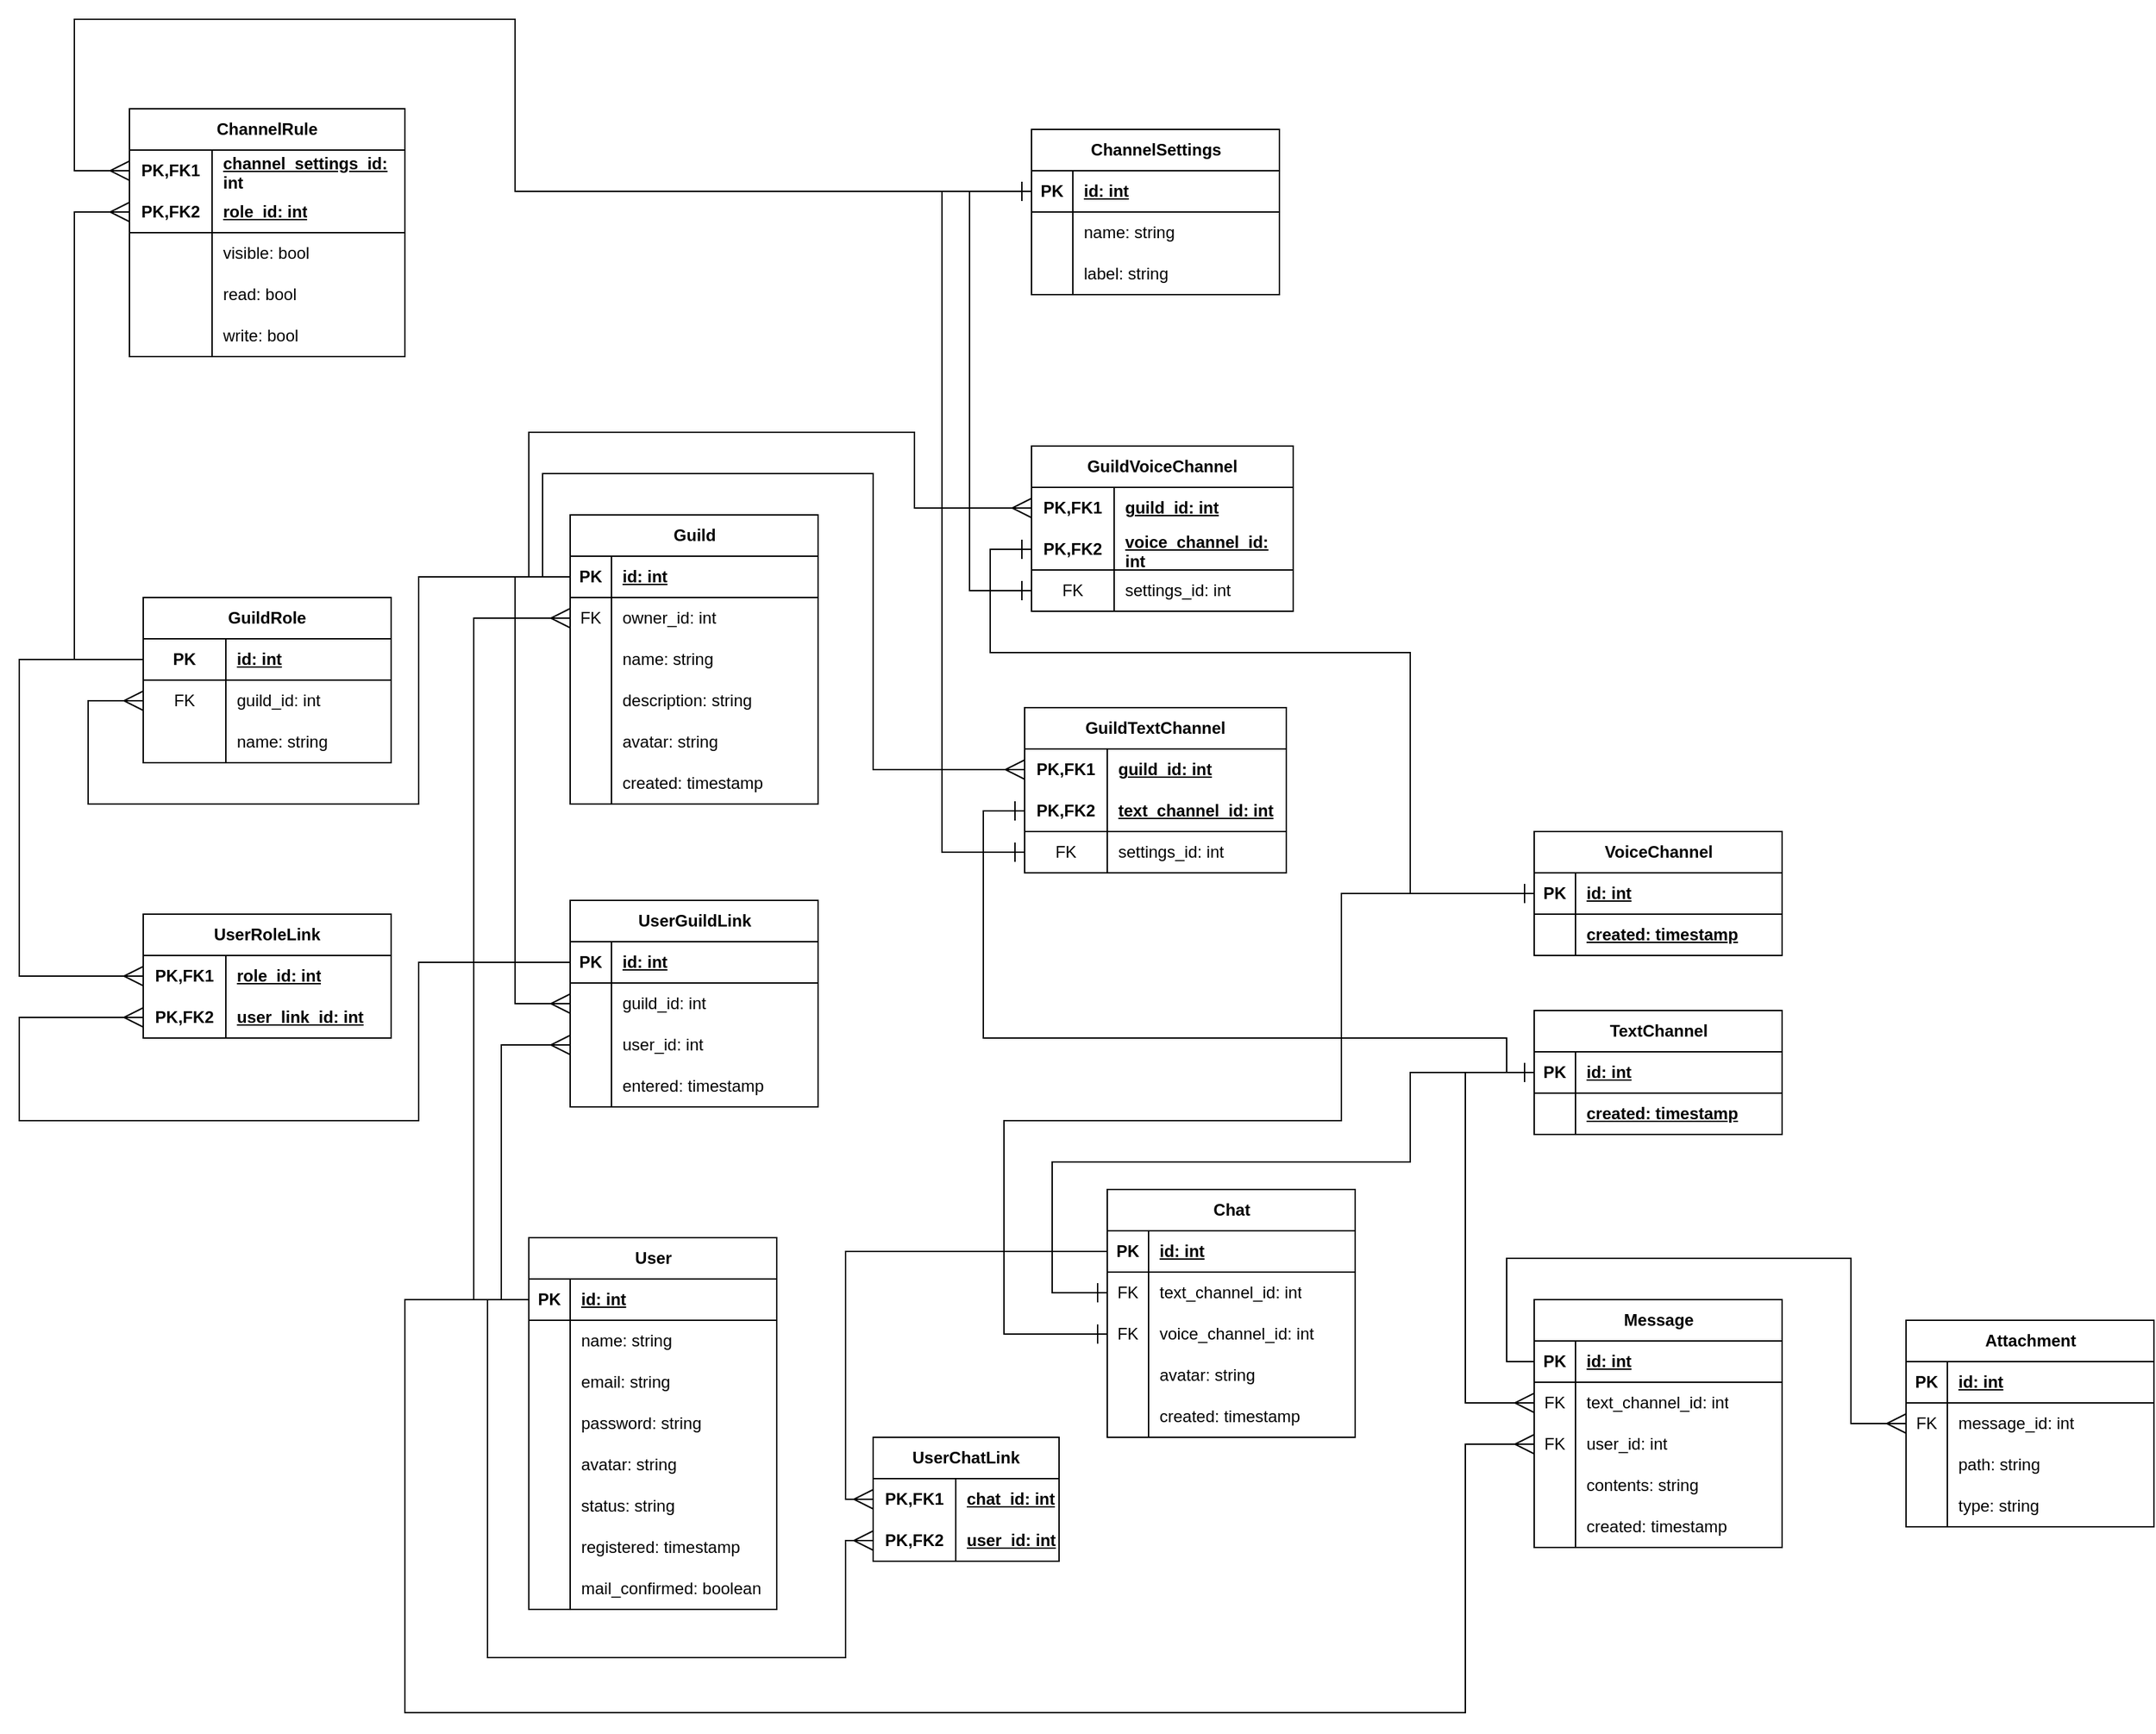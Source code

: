 <mxfile version="22.0.4" type="github">
  <diagram name="Page-1" id="7oRo4RMGeGRPO1WQqLyX">
    <mxGraphModel dx="2284" dy="1998" grid="1" gridSize="10" guides="1" tooltips="1" connect="1" arrows="1" fold="1" page="1" pageScale="1" pageWidth="850" pageHeight="1100" math="0" shadow="0">
      <root>
        <mxCell id="0" />
        <mxCell id="1" parent="0" />
        <mxCell id="3wC-R3kzaGSad76Zom_e-3" value="User" style="shape=table;startSize=30;container=1;collapsible=1;childLayout=tableLayout;fixedRows=1;rowLines=0;fontStyle=1;align=center;resizeLast=1;html=1;" parent="1" vertex="1">
          <mxGeometry x="200" y="505" width="180" height="270" as="geometry" />
        </mxCell>
        <mxCell id="3wC-R3kzaGSad76Zom_e-4" value="" style="shape=tableRow;horizontal=0;startSize=0;swimlaneHead=0;swimlaneBody=0;fillColor=none;collapsible=0;dropTarget=0;points=[[0,0.5],[1,0.5]];portConstraint=eastwest;top=0;left=0;right=0;bottom=1;" parent="3wC-R3kzaGSad76Zom_e-3" vertex="1">
          <mxGeometry y="30" width="180" height="30" as="geometry" />
        </mxCell>
        <mxCell id="3wC-R3kzaGSad76Zom_e-5" value="PK" style="shape=partialRectangle;connectable=0;fillColor=none;top=0;left=0;bottom=0;right=0;fontStyle=1;overflow=hidden;whiteSpace=wrap;html=1;" parent="3wC-R3kzaGSad76Zom_e-4" vertex="1">
          <mxGeometry width="30" height="30" as="geometry">
            <mxRectangle width="30" height="30" as="alternateBounds" />
          </mxGeometry>
        </mxCell>
        <mxCell id="3wC-R3kzaGSad76Zom_e-6" value="id: int" style="shape=partialRectangle;connectable=0;fillColor=none;top=0;left=0;bottom=0;right=0;align=left;spacingLeft=6;fontStyle=5;overflow=hidden;whiteSpace=wrap;html=1;" parent="3wC-R3kzaGSad76Zom_e-4" vertex="1">
          <mxGeometry x="30" width="150" height="30" as="geometry">
            <mxRectangle width="150" height="30" as="alternateBounds" />
          </mxGeometry>
        </mxCell>
        <mxCell id="3wC-R3kzaGSad76Zom_e-7" value="" style="shape=tableRow;horizontal=0;startSize=0;swimlaneHead=0;swimlaneBody=0;fillColor=none;collapsible=0;dropTarget=0;points=[[0,0.5],[1,0.5]];portConstraint=eastwest;top=0;left=0;right=0;bottom=0;" parent="3wC-R3kzaGSad76Zom_e-3" vertex="1">
          <mxGeometry y="60" width="180" height="30" as="geometry" />
        </mxCell>
        <mxCell id="3wC-R3kzaGSad76Zom_e-8" value="" style="shape=partialRectangle;connectable=0;fillColor=none;top=0;left=0;bottom=0;right=0;editable=1;overflow=hidden;whiteSpace=wrap;html=1;" parent="3wC-R3kzaGSad76Zom_e-7" vertex="1">
          <mxGeometry width="30" height="30" as="geometry">
            <mxRectangle width="30" height="30" as="alternateBounds" />
          </mxGeometry>
        </mxCell>
        <mxCell id="3wC-R3kzaGSad76Zom_e-9" value="name: string" style="shape=partialRectangle;connectable=0;fillColor=none;top=0;left=0;bottom=0;right=0;align=left;spacingLeft=6;overflow=hidden;whiteSpace=wrap;html=1;" parent="3wC-R3kzaGSad76Zom_e-7" vertex="1">
          <mxGeometry x="30" width="150" height="30" as="geometry">
            <mxRectangle width="150" height="30" as="alternateBounds" />
          </mxGeometry>
        </mxCell>
        <mxCell id="3wC-R3kzaGSad76Zom_e-10" value="" style="shape=tableRow;horizontal=0;startSize=0;swimlaneHead=0;swimlaneBody=0;fillColor=none;collapsible=0;dropTarget=0;points=[[0,0.5],[1,0.5]];portConstraint=eastwest;top=0;left=0;right=0;bottom=0;" parent="3wC-R3kzaGSad76Zom_e-3" vertex="1">
          <mxGeometry y="90" width="180" height="30" as="geometry" />
        </mxCell>
        <mxCell id="3wC-R3kzaGSad76Zom_e-11" value="" style="shape=partialRectangle;connectable=0;fillColor=none;top=0;left=0;bottom=0;right=0;editable=1;overflow=hidden;whiteSpace=wrap;html=1;" parent="3wC-R3kzaGSad76Zom_e-10" vertex="1">
          <mxGeometry width="30" height="30" as="geometry">
            <mxRectangle width="30" height="30" as="alternateBounds" />
          </mxGeometry>
        </mxCell>
        <mxCell id="3wC-R3kzaGSad76Zom_e-12" value="email: string" style="shape=partialRectangle;connectable=0;fillColor=none;top=0;left=0;bottom=0;right=0;align=left;spacingLeft=6;overflow=hidden;whiteSpace=wrap;html=1;" parent="3wC-R3kzaGSad76Zom_e-10" vertex="1">
          <mxGeometry x="30" width="150" height="30" as="geometry">
            <mxRectangle width="150" height="30" as="alternateBounds" />
          </mxGeometry>
        </mxCell>
        <mxCell id="3wC-R3kzaGSad76Zom_e-13" value="" style="shape=tableRow;horizontal=0;startSize=0;swimlaneHead=0;swimlaneBody=0;fillColor=none;collapsible=0;dropTarget=0;points=[[0,0.5],[1,0.5]];portConstraint=eastwest;top=0;left=0;right=0;bottom=0;" parent="3wC-R3kzaGSad76Zom_e-3" vertex="1">
          <mxGeometry y="120" width="180" height="30" as="geometry" />
        </mxCell>
        <mxCell id="3wC-R3kzaGSad76Zom_e-14" value="" style="shape=partialRectangle;connectable=0;fillColor=none;top=0;left=0;bottom=0;right=0;editable=1;overflow=hidden;whiteSpace=wrap;html=1;" parent="3wC-R3kzaGSad76Zom_e-13" vertex="1">
          <mxGeometry width="30" height="30" as="geometry">
            <mxRectangle width="30" height="30" as="alternateBounds" />
          </mxGeometry>
        </mxCell>
        <mxCell id="3wC-R3kzaGSad76Zom_e-15" value="password: string" style="shape=partialRectangle;connectable=0;fillColor=none;top=0;left=0;bottom=0;right=0;align=left;spacingLeft=6;overflow=hidden;whiteSpace=wrap;html=1;" parent="3wC-R3kzaGSad76Zom_e-13" vertex="1">
          <mxGeometry x="30" width="150" height="30" as="geometry">
            <mxRectangle width="150" height="30" as="alternateBounds" />
          </mxGeometry>
        </mxCell>
        <mxCell id="3wC-R3kzaGSad76Zom_e-32" value="" style="shape=tableRow;horizontal=0;startSize=0;swimlaneHead=0;swimlaneBody=0;fillColor=none;collapsible=0;dropTarget=0;points=[[0,0.5],[1,0.5]];portConstraint=eastwest;top=0;left=0;right=0;bottom=0;" parent="3wC-R3kzaGSad76Zom_e-3" vertex="1">
          <mxGeometry y="150" width="180" height="30" as="geometry" />
        </mxCell>
        <mxCell id="3wC-R3kzaGSad76Zom_e-33" value="" style="shape=partialRectangle;connectable=0;fillColor=none;top=0;left=0;bottom=0;right=0;editable=1;overflow=hidden;whiteSpace=wrap;html=1;" parent="3wC-R3kzaGSad76Zom_e-32" vertex="1">
          <mxGeometry width="30" height="30" as="geometry">
            <mxRectangle width="30" height="30" as="alternateBounds" />
          </mxGeometry>
        </mxCell>
        <mxCell id="3wC-R3kzaGSad76Zom_e-34" value="avatar: string" style="shape=partialRectangle;connectable=0;fillColor=none;top=0;left=0;bottom=0;right=0;align=left;spacingLeft=6;overflow=hidden;whiteSpace=wrap;html=1;" parent="3wC-R3kzaGSad76Zom_e-32" vertex="1">
          <mxGeometry x="30" width="150" height="30" as="geometry">
            <mxRectangle width="150" height="30" as="alternateBounds" />
          </mxGeometry>
        </mxCell>
        <mxCell id="3wC-R3kzaGSad76Zom_e-35" value="" style="shape=tableRow;horizontal=0;startSize=0;swimlaneHead=0;swimlaneBody=0;fillColor=none;collapsible=0;dropTarget=0;points=[[0,0.5],[1,0.5]];portConstraint=eastwest;top=0;left=0;right=0;bottom=0;" parent="3wC-R3kzaGSad76Zom_e-3" vertex="1">
          <mxGeometry y="180" width="180" height="30" as="geometry" />
        </mxCell>
        <mxCell id="3wC-R3kzaGSad76Zom_e-36" value="" style="shape=partialRectangle;connectable=0;fillColor=none;top=0;left=0;bottom=0;right=0;editable=1;overflow=hidden;whiteSpace=wrap;html=1;" parent="3wC-R3kzaGSad76Zom_e-35" vertex="1">
          <mxGeometry width="30" height="30" as="geometry">
            <mxRectangle width="30" height="30" as="alternateBounds" />
          </mxGeometry>
        </mxCell>
        <mxCell id="3wC-R3kzaGSad76Zom_e-37" value="&lt;div&gt;status: string&lt;/div&gt;" style="shape=partialRectangle;connectable=0;fillColor=none;top=0;left=0;bottom=0;right=0;align=left;spacingLeft=6;overflow=hidden;whiteSpace=wrap;html=1;" parent="3wC-R3kzaGSad76Zom_e-35" vertex="1">
          <mxGeometry x="30" width="150" height="30" as="geometry">
            <mxRectangle width="150" height="30" as="alternateBounds" />
          </mxGeometry>
        </mxCell>
        <mxCell id="3wC-R3kzaGSad76Zom_e-41" value="" style="shape=tableRow;horizontal=0;startSize=0;swimlaneHead=0;swimlaneBody=0;fillColor=none;collapsible=0;dropTarget=0;points=[[0,0.5],[1,0.5]];portConstraint=eastwest;top=0;left=0;right=0;bottom=0;" parent="3wC-R3kzaGSad76Zom_e-3" vertex="1">
          <mxGeometry y="210" width="180" height="30" as="geometry" />
        </mxCell>
        <mxCell id="3wC-R3kzaGSad76Zom_e-42" value="" style="shape=partialRectangle;connectable=0;fillColor=none;top=0;left=0;bottom=0;right=0;editable=1;overflow=hidden;whiteSpace=wrap;html=1;" parent="3wC-R3kzaGSad76Zom_e-41" vertex="1">
          <mxGeometry width="30" height="30" as="geometry">
            <mxRectangle width="30" height="30" as="alternateBounds" />
          </mxGeometry>
        </mxCell>
        <mxCell id="3wC-R3kzaGSad76Zom_e-43" value="&lt;div&gt;registered: timestamp&lt;/div&gt;" style="shape=partialRectangle;connectable=0;fillColor=none;top=0;left=0;bottom=0;right=0;align=left;spacingLeft=6;overflow=hidden;whiteSpace=wrap;html=1;" parent="3wC-R3kzaGSad76Zom_e-41" vertex="1">
          <mxGeometry x="30" width="150" height="30" as="geometry">
            <mxRectangle width="150" height="30" as="alternateBounds" />
          </mxGeometry>
        </mxCell>
        <mxCell id="3wC-R3kzaGSad76Zom_e-47" value="" style="shape=tableRow;horizontal=0;startSize=0;swimlaneHead=0;swimlaneBody=0;fillColor=none;collapsible=0;dropTarget=0;points=[[0,0.5],[1,0.5]];portConstraint=eastwest;top=0;left=0;right=0;bottom=0;" parent="3wC-R3kzaGSad76Zom_e-3" vertex="1">
          <mxGeometry y="240" width="180" height="30" as="geometry" />
        </mxCell>
        <mxCell id="3wC-R3kzaGSad76Zom_e-48" value="" style="shape=partialRectangle;connectable=0;fillColor=none;top=0;left=0;bottom=0;right=0;editable=1;overflow=hidden;whiteSpace=wrap;html=1;" parent="3wC-R3kzaGSad76Zom_e-47" vertex="1">
          <mxGeometry width="30" height="30" as="geometry">
            <mxRectangle width="30" height="30" as="alternateBounds" />
          </mxGeometry>
        </mxCell>
        <mxCell id="3wC-R3kzaGSad76Zom_e-49" value="&lt;div&gt;mail_confirmed: boolean&lt;/div&gt;" style="shape=partialRectangle;connectable=0;fillColor=none;top=0;left=0;bottom=0;right=0;align=left;spacingLeft=6;overflow=hidden;whiteSpace=wrap;html=1;" parent="3wC-R3kzaGSad76Zom_e-47" vertex="1">
          <mxGeometry x="30" width="150" height="30" as="geometry">
            <mxRectangle width="150" height="30" as="alternateBounds" />
          </mxGeometry>
        </mxCell>
        <mxCell id="3wC-R3kzaGSad76Zom_e-50" value="Chat" style="shape=table;startSize=30;container=1;collapsible=1;childLayout=tableLayout;fixedRows=1;rowLines=0;fontStyle=1;align=center;resizeLast=1;html=1;" parent="1" vertex="1">
          <mxGeometry x="620" y="470" width="180" height="180" as="geometry" />
        </mxCell>
        <mxCell id="3wC-R3kzaGSad76Zom_e-51" value="" style="shape=tableRow;horizontal=0;startSize=0;swimlaneHead=0;swimlaneBody=0;fillColor=none;collapsible=0;dropTarget=0;points=[[0,0.5],[1,0.5]];portConstraint=eastwest;top=0;left=0;right=0;bottom=1;" parent="3wC-R3kzaGSad76Zom_e-50" vertex="1">
          <mxGeometry y="30" width="180" height="30" as="geometry" />
        </mxCell>
        <mxCell id="3wC-R3kzaGSad76Zom_e-52" value="PK" style="shape=partialRectangle;connectable=0;fillColor=none;top=0;left=0;bottom=0;right=0;fontStyle=1;overflow=hidden;whiteSpace=wrap;html=1;" parent="3wC-R3kzaGSad76Zom_e-51" vertex="1">
          <mxGeometry width="30" height="30" as="geometry">
            <mxRectangle width="30" height="30" as="alternateBounds" />
          </mxGeometry>
        </mxCell>
        <mxCell id="3wC-R3kzaGSad76Zom_e-53" value="id: int" style="shape=partialRectangle;connectable=0;fillColor=none;top=0;left=0;bottom=0;right=0;align=left;spacingLeft=6;fontStyle=5;overflow=hidden;whiteSpace=wrap;html=1;" parent="3wC-R3kzaGSad76Zom_e-51" vertex="1">
          <mxGeometry x="30" width="150" height="30" as="geometry">
            <mxRectangle width="150" height="30" as="alternateBounds" />
          </mxGeometry>
        </mxCell>
        <mxCell id="3wC-R3kzaGSad76Zom_e-54" value="" style="shape=tableRow;horizontal=0;startSize=0;swimlaneHead=0;swimlaneBody=0;fillColor=none;collapsible=0;dropTarget=0;points=[[0,0.5],[1,0.5]];portConstraint=eastwest;top=0;left=0;right=0;bottom=0;" parent="3wC-R3kzaGSad76Zom_e-50" vertex="1">
          <mxGeometry y="60" width="180" height="30" as="geometry" />
        </mxCell>
        <mxCell id="3wC-R3kzaGSad76Zom_e-55" value="FK" style="shape=partialRectangle;connectable=0;fillColor=none;top=0;left=0;bottom=0;right=0;editable=1;overflow=hidden;whiteSpace=wrap;html=1;" parent="3wC-R3kzaGSad76Zom_e-54" vertex="1">
          <mxGeometry width="30" height="30" as="geometry">
            <mxRectangle width="30" height="30" as="alternateBounds" />
          </mxGeometry>
        </mxCell>
        <mxCell id="3wC-R3kzaGSad76Zom_e-56" value="text_channel_id: int" style="shape=partialRectangle;connectable=0;fillColor=none;top=0;left=0;bottom=0;right=0;align=left;spacingLeft=6;overflow=hidden;whiteSpace=wrap;html=1;" parent="3wC-R3kzaGSad76Zom_e-54" vertex="1">
          <mxGeometry x="30" width="150" height="30" as="geometry">
            <mxRectangle width="150" height="30" as="alternateBounds" />
          </mxGeometry>
        </mxCell>
        <mxCell id="3wC-R3kzaGSad76Zom_e-57" value="" style="shape=tableRow;horizontal=0;startSize=0;swimlaneHead=0;swimlaneBody=0;fillColor=none;collapsible=0;dropTarget=0;points=[[0,0.5],[1,0.5]];portConstraint=eastwest;top=0;left=0;right=0;bottom=0;" parent="3wC-R3kzaGSad76Zom_e-50" vertex="1">
          <mxGeometry y="90" width="180" height="30" as="geometry" />
        </mxCell>
        <mxCell id="3wC-R3kzaGSad76Zom_e-58" value="FK" style="shape=partialRectangle;connectable=0;fillColor=none;top=0;left=0;bottom=0;right=0;editable=1;overflow=hidden;whiteSpace=wrap;html=1;" parent="3wC-R3kzaGSad76Zom_e-57" vertex="1">
          <mxGeometry width="30" height="30" as="geometry">
            <mxRectangle width="30" height="30" as="alternateBounds" />
          </mxGeometry>
        </mxCell>
        <mxCell id="3wC-R3kzaGSad76Zom_e-59" value="voice_channel_id: int" style="shape=partialRectangle;connectable=0;fillColor=none;top=0;left=0;bottom=0;right=0;align=left;spacingLeft=6;overflow=hidden;whiteSpace=wrap;html=1;" parent="3wC-R3kzaGSad76Zom_e-57" vertex="1">
          <mxGeometry x="30" width="150" height="30" as="geometry">
            <mxRectangle width="150" height="30" as="alternateBounds" />
          </mxGeometry>
        </mxCell>
        <mxCell id="3wC-R3kzaGSad76Zom_e-95" value="" style="shape=tableRow;horizontal=0;startSize=0;swimlaneHead=0;swimlaneBody=0;fillColor=none;collapsible=0;dropTarget=0;points=[[0,0.5],[1,0.5]];portConstraint=eastwest;top=0;left=0;right=0;bottom=0;" parent="3wC-R3kzaGSad76Zom_e-50" vertex="1">
          <mxGeometry y="120" width="180" height="30" as="geometry" />
        </mxCell>
        <mxCell id="3wC-R3kzaGSad76Zom_e-96" value="" style="shape=partialRectangle;connectable=0;fillColor=none;top=0;left=0;bottom=0;right=0;editable=1;overflow=hidden;whiteSpace=wrap;html=1;" parent="3wC-R3kzaGSad76Zom_e-95" vertex="1">
          <mxGeometry width="30" height="30" as="geometry">
            <mxRectangle width="30" height="30" as="alternateBounds" />
          </mxGeometry>
        </mxCell>
        <mxCell id="3wC-R3kzaGSad76Zom_e-97" value="avatar: string" style="shape=partialRectangle;connectable=0;fillColor=none;top=0;left=0;bottom=0;right=0;align=left;spacingLeft=6;overflow=hidden;whiteSpace=wrap;html=1;" parent="3wC-R3kzaGSad76Zom_e-95" vertex="1">
          <mxGeometry x="30" width="150" height="30" as="geometry">
            <mxRectangle width="150" height="30" as="alternateBounds" />
          </mxGeometry>
        </mxCell>
        <mxCell id="3wC-R3kzaGSad76Zom_e-124" value="" style="shape=tableRow;horizontal=0;startSize=0;swimlaneHead=0;swimlaneBody=0;fillColor=none;collapsible=0;dropTarget=0;points=[[0,0.5],[1,0.5]];portConstraint=eastwest;top=0;left=0;right=0;bottom=0;" parent="3wC-R3kzaGSad76Zom_e-50" vertex="1">
          <mxGeometry y="150" width="180" height="30" as="geometry" />
        </mxCell>
        <mxCell id="3wC-R3kzaGSad76Zom_e-125" value="" style="shape=partialRectangle;connectable=0;fillColor=none;top=0;left=0;bottom=0;right=0;editable=1;overflow=hidden;whiteSpace=wrap;html=1;" parent="3wC-R3kzaGSad76Zom_e-124" vertex="1">
          <mxGeometry width="30" height="30" as="geometry">
            <mxRectangle width="30" height="30" as="alternateBounds" />
          </mxGeometry>
        </mxCell>
        <mxCell id="3wC-R3kzaGSad76Zom_e-126" value="&lt;div&gt;created: timestamp&lt;/div&gt;" style="shape=partialRectangle;connectable=0;fillColor=none;top=0;left=0;bottom=0;right=0;align=left;spacingLeft=6;overflow=hidden;whiteSpace=wrap;html=1;" parent="3wC-R3kzaGSad76Zom_e-124" vertex="1">
          <mxGeometry x="30" width="150" height="30" as="geometry">
            <mxRectangle width="150" height="30" as="alternateBounds" />
          </mxGeometry>
        </mxCell>
        <mxCell id="3wC-R3kzaGSad76Zom_e-111" value="Guild" style="shape=table;startSize=30;container=1;collapsible=1;childLayout=tableLayout;fixedRows=1;rowLines=0;fontStyle=1;align=center;resizeLast=1;html=1;" parent="1" vertex="1">
          <mxGeometry x="230" y="-20" width="180" height="210" as="geometry" />
        </mxCell>
        <mxCell id="3wC-R3kzaGSad76Zom_e-112" value="" style="shape=tableRow;horizontal=0;startSize=0;swimlaneHead=0;swimlaneBody=0;fillColor=none;collapsible=0;dropTarget=0;points=[[0,0.5],[1,0.5]];portConstraint=eastwest;top=0;left=0;right=0;bottom=1;" parent="3wC-R3kzaGSad76Zom_e-111" vertex="1">
          <mxGeometry y="30" width="180" height="30" as="geometry" />
        </mxCell>
        <mxCell id="3wC-R3kzaGSad76Zom_e-113" value="PK" style="shape=partialRectangle;connectable=0;fillColor=none;top=0;left=0;bottom=0;right=0;fontStyle=1;overflow=hidden;whiteSpace=wrap;html=1;" parent="3wC-R3kzaGSad76Zom_e-112" vertex="1">
          <mxGeometry width="30" height="30" as="geometry">
            <mxRectangle width="30" height="30" as="alternateBounds" />
          </mxGeometry>
        </mxCell>
        <mxCell id="3wC-R3kzaGSad76Zom_e-114" value="id: int" style="shape=partialRectangle;connectable=0;fillColor=none;top=0;left=0;bottom=0;right=0;align=left;spacingLeft=6;fontStyle=5;overflow=hidden;whiteSpace=wrap;html=1;" parent="3wC-R3kzaGSad76Zom_e-112" vertex="1">
          <mxGeometry x="30" width="150" height="30" as="geometry">
            <mxRectangle width="150" height="30" as="alternateBounds" />
          </mxGeometry>
        </mxCell>
        <mxCell id="3wC-R3kzaGSad76Zom_e-133" value="" style="shape=tableRow;horizontal=0;startSize=0;swimlaneHead=0;swimlaneBody=0;fillColor=none;collapsible=0;dropTarget=0;points=[[0,0.5],[1,0.5]];portConstraint=eastwest;top=0;left=0;right=0;bottom=0;" parent="3wC-R3kzaGSad76Zom_e-111" vertex="1">
          <mxGeometry y="60" width="180" height="30" as="geometry" />
        </mxCell>
        <mxCell id="3wC-R3kzaGSad76Zom_e-134" value="FK" style="shape=partialRectangle;connectable=0;fillColor=none;top=0;left=0;bottom=0;right=0;editable=1;overflow=hidden;whiteSpace=wrap;html=1;" parent="3wC-R3kzaGSad76Zom_e-133" vertex="1">
          <mxGeometry width="30" height="30" as="geometry">
            <mxRectangle width="30" height="30" as="alternateBounds" />
          </mxGeometry>
        </mxCell>
        <mxCell id="3wC-R3kzaGSad76Zom_e-135" value="owner_id: int" style="shape=partialRectangle;connectable=0;fillColor=none;top=0;left=0;bottom=0;right=0;align=left;spacingLeft=6;overflow=hidden;whiteSpace=wrap;html=1;" parent="3wC-R3kzaGSad76Zom_e-133" vertex="1">
          <mxGeometry x="30" width="150" height="30" as="geometry">
            <mxRectangle width="150" height="30" as="alternateBounds" />
          </mxGeometry>
        </mxCell>
        <mxCell id="3wC-R3kzaGSad76Zom_e-115" value="" style="shape=tableRow;horizontal=0;startSize=0;swimlaneHead=0;swimlaneBody=0;fillColor=none;collapsible=0;dropTarget=0;points=[[0,0.5],[1,0.5]];portConstraint=eastwest;top=0;left=0;right=0;bottom=0;" parent="3wC-R3kzaGSad76Zom_e-111" vertex="1">
          <mxGeometry y="90" width="180" height="30" as="geometry" />
        </mxCell>
        <mxCell id="3wC-R3kzaGSad76Zom_e-116" value="" style="shape=partialRectangle;connectable=0;fillColor=none;top=0;left=0;bottom=0;right=0;editable=1;overflow=hidden;whiteSpace=wrap;html=1;" parent="3wC-R3kzaGSad76Zom_e-115" vertex="1">
          <mxGeometry width="30" height="30" as="geometry">
            <mxRectangle width="30" height="30" as="alternateBounds" />
          </mxGeometry>
        </mxCell>
        <mxCell id="3wC-R3kzaGSad76Zom_e-117" value="name: string" style="shape=partialRectangle;connectable=0;fillColor=none;top=0;left=0;bottom=0;right=0;align=left;spacingLeft=6;overflow=hidden;whiteSpace=wrap;html=1;" parent="3wC-R3kzaGSad76Zom_e-115" vertex="1">
          <mxGeometry x="30" width="150" height="30" as="geometry">
            <mxRectangle width="150" height="30" as="alternateBounds" />
          </mxGeometry>
        </mxCell>
        <mxCell id="3wC-R3kzaGSad76Zom_e-118" value="" style="shape=tableRow;horizontal=0;startSize=0;swimlaneHead=0;swimlaneBody=0;fillColor=none;collapsible=0;dropTarget=0;points=[[0,0.5],[1,0.5]];portConstraint=eastwest;top=0;left=0;right=0;bottom=0;" parent="3wC-R3kzaGSad76Zom_e-111" vertex="1">
          <mxGeometry y="120" width="180" height="30" as="geometry" />
        </mxCell>
        <mxCell id="3wC-R3kzaGSad76Zom_e-119" value="" style="shape=partialRectangle;connectable=0;fillColor=none;top=0;left=0;bottom=0;right=0;editable=1;overflow=hidden;whiteSpace=wrap;html=1;" parent="3wC-R3kzaGSad76Zom_e-118" vertex="1">
          <mxGeometry width="30" height="30" as="geometry">
            <mxRectangle width="30" height="30" as="alternateBounds" />
          </mxGeometry>
        </mxCell>
        <mxCell id="3wC-R3kzaGSad76Zom_e-120" value="description: string" style="shape=partialRectangle;connectable=0;fillColor=none;top=0;left=0;bottom=0;right=0;align=left;spacingLeft=6;overflow=hidden;whiteSpace=wrap;html=1;" parent="3wC-R3kzaGSad76Zom_e-118" vertex="1">
          <mxGeometry x="30" width="150" height="30" as="geometry">
            <mxRectangle width="150" height="30" as="alternateBounds" />
          </mxGeometry>
        </mxCell>
        <mxCell id="3wC-R3kzaGSad76Zom_e-121" value="" style="shape=tableRow;horizontal=0;startSize=0;swimlaneHead=0;swimlaneBody=0;fillColor=none;collapsible=0;dropTarget=0;points=[[0,0.5],[1,0.5]];portConstraint=eastwest;top=0;left=0;right=0;bottom=0;" parent="3wC-R3kzaGSad76Zom_e-111" vertex="1">
          <mxGeometry y="150" width="180" height="30" as="geometry" />
        </mxCell>
        <mxCell id="3wC-R3kzaGSad76Zom_e-122" value="" style="shape=partialRectangle;connectable=0;fillColor=none;top=0;left=0;bottom=0;right=0;editable=1;overflow=hidden;whiteSpace=wrap;html=1;" parent="3wC-R3kzaGSad76Zom_e-121" vertex="1">
          <mxGeometry width="30" height="30" as="geometry">
            <mxRectangle width="30" height="30" as="alternateBounds" />
          </mxGeometry>
        </mxCell>
        <mxCell id="3wC-R3kzaGSad76Zom_e-123" value="avatar: string" style="shape=partialRectangle;connectable=0;fillColor=none;top=0;left=0;bottom=0;right=0;align=left;spacingLeft=6;overflow=hidden;whiteSpace=wrap;html=1;" parent="3wC-R3kzaGSad76Zom_e-121" vertex="1">
          <mxGeometry x="30" width="150" height="30" as="geometry">
            <mxRectangle width="150" height="30" as="alternateBounds" />
          </mxGeometry>
        </mxCell>
        <mxCell id="3wC-R3kzaGSad76Zom_e-127" value="" style="shape=tableRow;horizontal=0;startSize=0;swimlaneHead=0;swimlaneBody=0;fillColor=none;collapsible=0;dropTarget=0;points=[[0,0.5],[1,0.5]];portConstraint=eastwest;top=0;left=0;right=0;bottom=0;" parent="3wC-R3kzaGSad76Zom_e-111" vertex="1">
          <mxGeometry y="180" width="180" height="30" as="geometry" />
        </mxCell>
        <mxCell id="3wC-R3kzaGSad76Zom_e-128" value="" style="shape=partialRectangle;connectable=0;fillColor=none;top=0;left=0;bottom=0;right=0;editable=1;overflow=hidden;whiteSpace=wrap;html=1;" parent="3wC-R3kzaGSad76Zom_e-127" vertex="1">
          <mxGeometry width="30" height="30" as="geometry">
            <mxRectangle width="30" height="30" as="alternateBounds" />
          </mxGeometry>
        </mxCell>
        <mxCell id="3wC-R3kzaGSad76Zom_e-129" value="created: timestamp" style="shape=partialRectangle;connectable=0;fillColor=none;top=0;left=0;bottom=0;right=0;align=left;spacingLeft=6;overflow=hidden;whiteSpace=wrap;html=1;" parent="3wC-R3kzaGSad76Zom_e-127" vertex="1">
          <mxGeometry x="30" width="150" height="30" as="geometry">
            <mxRectangle width="150" height="30" as="alternateBounds" />
          </mxGeometry>
        </mxCell>
        <mxCell id="3wC-R3kzaGSad76Zom_e-136" value="ChannelSettings" style="shape=table;startSize=30;container=1;collapsible=1;childLayout=tableLayout;fixedRows=1;rowLines=0;fontStyle=1;align=center;resizeLast=1;html=1;" parent="1" vertex="1">
          <mxGeometry x="565" y="-300" width="180" height="120" as="geometry" />
        </mxCell>
        <mxCell id="3wC-R3kzaGSad76Zom_e-137" value="" style="shape=tableRow;horizontal=0;startSize=0;swimlaneHead=0;swimlaneBody=0;fillColor=none;collapsible=0;dropTarget=0;points=[[0,0.5],[1,0.5]];portConstraint=eastwest;top=0;left=0;right=0;bottom=1;" parent="3wC-R3kzaGSad76Zom_e-136" vertex="1">
          <mxGeometry y="30" width="180" height="30" as="geometry" />
        </mxCell>
        <mxCell id="3wC-R3kzaGSad76Zom_e-138" value="PK" style="shape=partialRectangle;connectable=0;fillColor=none;top=0;left=0;bottom=0;right=0;fontStyle=1;overflow=hidden;whiteSpace=wrap;html=1;" parent="3wC-R3kzaGSad76Zom_e-137" vertex="1">
          <mxGeometry width="30" height="30" as="geometry">
            <mxRectangle width="30" height="30" as="alternateBounds" />
          </mxGeometry>
        </mxCell>
        <mxCell id="3wC-R3kzaGSad76Zom_e-139" value="id: int" style="shape=partialRectangle;connectable=0;fillColor=none;top=0;left=0;bottom=0;right=0;align=left;spacingLeft=6;fontStyle=5;overflow=hidden;whiteSpace=wrap;html=1;" parent="3wC-R3kzaGSad76Zom_e-137" vertex="1">
          <mxGeometry x="30" width="150" height="30" as="geometry">
            <mxRectangle width="150" height="30" as="alternateBounds" />
          </mxGeometry>
        </mxCell>
        <mxCell id="3wC-R3kzaGSad76Zom_e-140" value="" style="shape=tableRow;horizontal=0;startSize=0;swimlaneHead=0;swimlaneBody=0;fillColor=none;collapsible=0;dropTarget=0;points=[[0,0.5],[1,0.5]];portConstraint=eastwest;top=0;left=0;right=0;bottom=0;" parent="3wC-R3kzaGSad76Zom_e-136" vertex="1">
          <mxGeometry y="60" width="180" height="30" as="geometry" />
        </mxCell>
        <mxCell id="3wC-R3kzaGSad76Zom_e-141" value="" style="shape=partialRectangle;connectable=0;fillColor=none;top=0;left=0;bottom=0;right=0;editable=1;overflow=hidden;whiteSpace=wrap;html=1;" parent="3wC-R3kzaGSad76Zom_e-140" vertex="1">
          <mxGeometry width="30" height="30" as="geometry">
            <mxRectangle width="30" height="30" as="alternateBounds" />
          </mxGeometry>
        </mxCell>
        <mxCell id="3wC-R3kzaGSad76Zom_e-142" value="name: string" style="shape=partialRectangle;connectable=0;fillColor=none;top=0;left=0;bottom=0;right=0;align=left;spacingLeft=6;overflow=hidden;whiteSpace=wrap;html=1;" parent="3wC-R3kzaGSad76Zom_e-140" vertex="1">
          <mxGeometry x="30" width="150" height="30" as="geometry">
            <mxRectangle width="150" height="30" as="alternateBounds" />
          </mxGeometry>
        </mxCell>
        <mxCell id="3wC-R3kzaGSad76Zom_e-143" value="" style="shape=tableRow;horizontal=0;startSize=0;swimlaneHead=0;swimlaneBody=0;fillColor=none;collapsible=0;dropTarget=0;points=[[0,0.5],[1,0.5]];portConstraint=eastwest;top=0;left=0;right=0;bottom=0;" parent="3wC-R3kzaGSad76Zom_e-136" vertex="1">
          <mxGeometry y="90" width="180" height="30" as="geometry" />
        </mxCell>
        <mxCell id="3wC-R3kzaGSad76Zom_e-144" value="" style="shape=partialRectangle;connectable=0;fillColor=none;top=0;left=0;bottom=0;right=0;editable=1;overflow=hidden;whiteSpace=wrap;html=1;" parent="3wC-R3kzaGSad76Zom_e-143" vertex="1">
          <mxGeometry width="30" height="30" as="geometry">
            <mxRectangle width="30" height="30" as="alternateBounds" />
          </mxGeometry>
        </mxCell>
        <mxCell id="3wC-R3kzaGSad76Zom_e-145" value="label: string" style="shape=partialRectangle;connectable=0;fillColor=none;top=0;left=0;bottom=0;right=0;align=left;spacingLeft=6;overflow=hidden;whiteSpace=wrap;html=1;" parent="3wC-R3kzaGSad76Zom_e-143" vertex="1">
          <mxGeometry x="30" width="150" height="30" as="geometry">
            <mxRectangle width="150" height="30" as="alternateBounds" />
          </mxGeometry>
        </mxCell>
        <mxCell id="3wC-R3kzaGSad76Zom_e-149" value="TextChannel" style="shape=table;startSize=30;container=1;collapsible=1;childLayout=tableLayout;fixedRows=1;rowLines=0;fontStyle=1;align=center;resizeLast=1;html=1;" parent="1" vertex="1">
          <mxGeometry x="930" y="340" width="180" height="90" as="geometry" />
        </mxCell>
        <mxCell id="3wC-R3kzaGSad76Zom_e-150" value="" style="shape=tableRow;horizontal=0;startSize=0;swimlaneHead=0;swimlaneBody=0;fillColor=none;collapsible=0;dropTarget=0;points=[[0,0.5],[1,0.5]];portConstraint=eastwest;top=0;left=0;right=0;bottom=1;" parent="3wC-R3kzaGSad76Zom_e-149" vertex="1">
          <mxGeometry y="30" width="180" height="30" as="geometry" />
        </mxCell>
        <mxCell id="3wC-R3kzaGSad76Zom_e-151" value="PK" style="shape=partialRectangle;connectable=0;fillColor=none;top=0;left=0;bottom=0;right=0;fontStyle=1;overflow=hidden;whiteSpace=wrap;html=1;" parent="3wC-R3kzaGSad76Zom_e-150" vertex="1">
          <mxGeometry width="30" height="30" as="geometry">
            <mxRectangle width="30" height="30" as="alternateBounds" />
          </mxGeometry>
        </mxCell>
        <mxCell id="3wC-R3kzaGSad76Zom_e-152" value="id: int" style="shape=partialRectangle;connectable=0;fillColor=none;top=0;left=0;bottom=0;right=0;align=left;spacingLeft=6;fontStyle=5;overflow=hidden;whiteSpace=wrap;html=1;" parent="3wC-R3kzaGSad76Zom_e-150" vertex="1">
          <mxGeometry x="30" width="150" height="30" as="geometry">
            <mxRectangle width="150" height="30" as="alternateBounds" />
          </mxGeometry>
        </mxCell>
        <mxCell id="3wC-R3kzaGSad76Zom_e-390" value="" style="shape=tableRow;horizontal=0;startSize=0;swimlaneHead=0;swimlaneBody=0;fillColor=none;collapsible=0;dropTarget=0;points=[[0,0.5],[1,0.5]];portConstraint=eastwest;top=0;left=0;right=0;bottom=1;" parent="3wC-R3kzaGSad76Zom_e-149" vertex="1">
          <mxGeometry y="60" width="180" height="30" as="geometry" />
        </mxCell>
        <mxCell id="3wC-R3kzaGSad76Zom_e-391" value="" style="shape=partialRectangle;connectable=0;fillColor=none;top=0;left=0;bottom=0;right=0;fontStyle=1;overflow=hidden;whiteSpace=wrap;html=1;" parent="3wC-R3kzaGSad76Zom_e-390" vertex="1">
          <mxGeometry width="30" height="30" as="geometry">
            <mxRectangle width="30" height="30" as="alternateBounds" />
          </mxGeometry>
        </mxCell>
        <mxCell id="3wC-R3kzaGSad76Zom_e-392" value="created: timestamp" style="shape=partialRectangle;connectable=0;fillColor=none;top=0;left=0;bottom=0;right=0;align=left;spacingLeft=6;fontStyle=5;overflow=hidden;whiteSpace=wrap;html=1;" parent="3wC-R3kzaGSad76Zom_e-390" vertex="1">
          <mxGeometry x="30" width="150" height="30" as="geometry">
            <mxRectangle width="150" height="30" as="alternateBounds" />
          </mxGeometry>
        </mxCell>
        <mxCell id="3wC-R3kzaGSad76Zom_e-162" value="VoiceChannel" style="shape=table;startSize=30;container=1;collapsible=1;childLayout=tableLayout;fixedRows=1;rowLines=0;fontStyle=1;align=center;resizeLast=1;html=1;" parent="1" vertex="1">
          <mxGeometry x="930" y="210" width="180" height="90" as="geometry" />
        </mxCell>
        <mxCell id="3wC-R3kzaGSad76Zom_e-163" value="" style="shape=tableRow;horizontal=0;startSize=0;swimlaneHead=0;swimlaneBody=0;fillColor=none;collapsible=0;dropTarget=0;points=[[0,0.5],[1,0.5]];portConstraint=eastwest;top=0;left=0;right=0;bottom=1;" parent="3wC-R3kzaGSad76Zom_e-162" vertex="1">
          <mxGeometry y="30" width="180" height="30" as="geometry" />
        </mxCell>
        <mxCell id="3wC-R3kzaGSad76Zom_e-164" value="PK" style="shape=partialRectangle;connectable=0;fillColor=none;top=0;left=0;bottom=0;right=0;fontStyle=1;overflow=hidden;whiteSpace=wrap;html=1;" parent="3wC-R3kzaGSad76Zom_e-163" vertex="1">
          <mxGeometry width="30" height="30" as="geometry">
            <mxRectangle width="30" height="30" as="alternateBounds" />
          </mxGeometry>
        </mxCell>
        <mxCell id="3wC-R3kzaGSad76Zom_e-165" value="id: int" style="shape=partialRectangle;connectable=0;fillColor=none;top=0;left=0;bottom=0;right=0;align=left;spacingLeft=6;fontStyle=5;overflow=hidden;whiteSpace=wrap;html=1;" parent="3wC-R3kzaGSad76Zom_e-163" vertex="1">
          <mxGeometry x="30" width="150" height="30" as="geometry">
            <mxRectangle width="150" height="30" as="alternateBounds" />
          </mxGeometry>
        </mxCell>
        <mxCell id="3wC-R3kzaGSad76Zom_e-384" value="" style="shape=tableRow;horizontal=0;startSize=0;swimlaneHead=0;swimlaneBody=0;fillColor=none;collapsible=0;dropTarget=0;points=[[0,0.5],[1,0.5]];portConstraint=eastwest;top=0;left=0;right=0;bottom=1;" parent="3wC-R3kzaGSad76Zom_e-162" vertex="1">
          <mxGeometry y="60" width="180" height="30" as="geometry" />
        </mxCell>
        <mxCell id="3wC-R3kzaGSad76Zom_e-385" value="" style="shape=partialRectangle;connectable=0;fillColor=none;top=0;left=0;bottom=0;right=0;fontStyle=1;overflow=hidden;whiteSpace=wrap;html=1;" parent="3wC-R3kzaGSad76Zom_e-384" vertex="1">
          <mxGeometry width="30" height="30" as="geometry">
            <mxRectangle width="30" height="30" as="alternateBounds" />
          </mxGeometry>
        </mxCell>
        <mxCell id="3wC-R3kzaGSad76Zom_e-386" value="created: timestamp" style="shape=partialRectangle;connectable=0;fillColor=none;top=0;left=0;bottom=0;right=0;align=left;spacingLeft=6;fontStyle=5;overflow=hidden;whiteSpace=wrap;html=1;" parent="3wC-R3kzaGSad76Zom_e-384" vertex="1">
          <mxGeometry x="30" width="150" height="30" as="geometry">
            <mxRectangle width="150" height="30" as="alternateBounds" />
          </mxGeometry>
        </mxCell>
        <mxCell id="3wC-R3kzaGSad76Zom_e-188" value="Attachment" style="shape=table;startSize=30;container=1;collapsible=1;childLayout=tableLayout;fixedRows=1;rowLines=0;fontStyle=1;align=center;resizeLast=1;html=1;" parent="1" vertex="1">
          <mxGeometry x="1200" y="565" width="180" height="150" as="geometry" />
        </mxCell>
        <mxCell id="3wC-R3kzaGSad76Zom_e-189" value="" style="shape=tableRow;horizontal=0;startSize=0;swimlaneHead=0;swimlaneBody=0;fillColor=none;collapsible=0;dropTarget=0;points=[[0,0.5],[1,0.5]];portConstraint=eastwest;top=0;left=0;right=0;bottom=1;" parent="3wC-R3kzaGSad76Zom_e-188" vertex="1">
          <mxGeometry y="30" width="180" height="30" as="geometry" />
        </mxCell>
        <mxCell id="3wC-R3kzaGSad76Zom_e-190" value="PK" style="shape=partialRectangle;connectable=0;fillColor=none;top=0;left=0;bottom=0;right=0;fontStyle=1;overflow=hidden;whiteSpace=wrap;html=1;" parent="3wC-R3kzaGSad76Zom_e-189" vertex="1">
          <mxGeometry width="30" height="30" as="geometry">
            <mxRectangle width="30" height="30" as="alternateBounds" />
          </mxGeometry>
        </mxCell>
        <mxCell id="3wC-R3kzaGSad76Zom_e-191" value="id: int" style="shape=partialRectangle;connectable=0;fillColor=none;top=0;left=0;bottom=0;right=0;align=left;spacingLeft=6;fontStyle=5;overflow=hidden;whiteSpace=wrap;html=1;" parent="3wC-R3kzaGSad76Zom_e-189" vertex="1">
          <mxGeometry x="30" width="150" height="30" as="geometry">
            <mxRectangle width="150" height="30" as="alternateBounds" />
          </mxGeometry>
        </mxCell>
        <mxCell id="3wC-R3kzaGSad76Zom_e-198" value="" style="shape=tableRow;horizontal=0;startSize=0;swimlaneHead=0;swimlaneBody=0;fillColor=none;collapsible=0;dropTarget=0;points=[[0,0.5],[1,0.5]];portConstraint=eastwest;top=0;left=0;right=0;bottom=0;" parent="3wC-R3kzaGSad76Zom_e-188" vertex="1">
          <mxGeometry y="60" width="180" height="30" as="geometry" />
        </mxCell>
        <mxCell id="3wC-R3kzaGSad76Zom_e-199" value="FK" style="shape=partialRectangle;connectable=0;fillColor=none;top=0;left=0;bottom=0;right=0;editable=1;overflow=hidden;whiteSpace=wrap;html=1;" parent="3wC-R3kzaGSad76Zom_e-198" vertex="1">
          <mxGeometry width="30" height="30" as="geometry">
            <mxRectangle width="30" height="30" as="alternateBounds" />
          </mxGeometry>
        </mxCell>
        <mxCell id="3wC-R3kzaGSad76Zom_e-200" value="message_id: int" style="shape=partialRectangle;connectable=0;fillColor=none;top=0;left=0;bottom=0;right=0;align=left;spacingLeft=6;overflow=hidden;whiteSpace=wrap;html=1;" parent="3wC-R3kzaGSad76Zom_e-198" vertex="1">
          <mxGeometry x="30" width="150" height="30" as="geometry">
            <mxRectangle width="150" height="30" as="alternateBounds" />
          </mxGeometry>
        </mxCell>
        <mxCell id="3wC-R3kzaGSad76Zom_e-192" value="" style="shape=tableRow;horizontal=0;startSize=0;swimlaneHead=0;swimlaneBody=0;fillColor=none;collapsible=0;dropTarget=0;points=[[0,0.5],[1,0.5]];portConstraint=eastwest;top=0;left=0;right=0;bottom=0;" parent="3wC-R3kzaGSad76Zom_e-188" vertex="1">
          <mxGeometry y="90" width="180" height="30" as="geometry" />
        </mxCell>
        <mxCell id="3wC-R3kzaGSad76Zom_e-193" value="" style="shape=partialRectangle;connectable=0;fillColor=none;top=0;left=0;bottom=0;right=0;editable=1;overflow=hidden;whiteSpace=wrap;html=1;" parent="3wC-R3kzaGSad76Zom_e-192" vertex="1">
          <mxGeometry width="30" height="30" as="geometry">
            <mxRectangle width="30" height="30" as="alternateBounds" />
          </mxGeometry>
        </mxCell>
        <mxCell id="3wC-R3kzaGSad76Zom_e-194" value="path: string" style="shape=partialRectangle;connectable=0;fillColor=none;top=0;left=0;bottom=0;right=0;align=left;spacingLeft=6;overflow=hidden;whiteSpace=wrap;html=1;" parent="3wC-R3kzaGSad76Zom_e-192" vertex="1">
          <mxGeometry x="30" width="150" height="30" as="geometry">
            <mxRectangle width="150" height="30" as="alternateBounds" />
          </mxGeometry>
        </mxCell>
        <mxCell id="3wC-R3kzaGSad76Zom_e-195" value="" style="shape=tableRow;horizontal=0;startSize=0;swimlaneHead=0;swimlaneBody=0;fillColor=none;collapsible=0;dropTarget=0;points=[[0,0.5],[1,0.5]];portConstraint=eastwest;top=0;left=0;right=0;bottom=0;" parent="3wC-R3kzaGSad76Zom_e-188" vertex="1">
          <mxGeometry y="120" width="180" height="30" as="geometry" />
        </mxCell>
        <mxCell id="3wC-R3kzaGSad76Zom_e-196" value="" style="shape=partialRectangle;connectable=0;fillColor=none;top=0;left=0;bottom=0;right=0;editable=1;overflow=hidden;whiteSpace=wrap;html=1;" parent="3wC-R3kzaGSad76Zom_e-195" vertex="1">
          <mxGeometry width="30" height="30" as="geometry">
            <mxRectangle width="30" height="30" as="alternateBounds" />
          </mxGeometry>
        </mxCell>
        <mxCell id="3wC-R3kzaGSad76Zom_e-197" value="type: string" style="shape=partialRectangle;connectable=0;fillColor=none;top=0;left=0;bottom=0;right=0;align=left;spacingLeft=6;overflow=hidden;whiteSpace=wrap;html=1;" parent="3wC-R3kzaGSad76Zom_e-195" vertex="1">
          <mxGeometry x="30" width="150" height="30" as="geometry">
            <mxRectangle width="150" height="30" as="alternateBounds" />
          </mxGeometry>
        </mxCell>
        <mxCell id="3wC-R3kzaGSad76Zom_e-214" value="GuildTextChannel" style="shape=table;startSize=30;container=1;collapsible=1;childLayout=tableLayout;fixedRows=1;rowLines=0;fontStyle=1;align=center;resizeLast=1;html=1;whiteSpace=wrap;" parent="1" vertex="1">
          <mxGeometry x="560" y="120" width="190" height="120" as="geometry" />
        </mxCell>
        <mxCell id="3wC-R3kzaGSad76Zom_e-215" value="" style="shape=tableRow;horizontal=0;startSize=0;swimlaneHead=0;swimlaneBody=0;fillColor=none;collapsible=0;dropTarget=0;points=[[0,0.5],[1,0.5]];portConstraint=eastwest;top=0;left=0;right=0;bottom=0;html=1;" parent="3wC-R3kzaGSad76Zom_e-214" vertex="1">
          <mxGeometry y="30" width="190" height="30" as="geometry" />
        </mxCell>
        <mxCell id="3wC-R3kzaGSad76Zom_e-216" value="PK,FK1" style="shape=partialRectangle;connectable=0;fillColor=none;top=0;left=0;bottom=0;right=0;fontStyle=1;overflow=hidden;html=1;whiteSpace=wrap;" parent="3wC-R3kzaGSad76Zom_e-215" vertex="1">
          <mxGeometry width="60" height="30" as="geometry">
            <mxRectangle width="60" height="30" as="alternateBounds" />
          </mxGeometry>
        </mxCell>
        <mxCell id="3wC-R3kzaGSad76Zom_e-217" value="guild_id: int" style="shape=partialRectangle;connectable=0;fillColor=none;top=0;left=0;bottom=0;right=0;align=left;spacingLeft=6;fontStyle=5;overflow=hidden;html=1;whiteSpace=wrap;" parent="3wC-R3kzaGSad76Zom_e-215" vertex="1">
          <mxGeometry x="60" width="130" height="30" as="geometry">
            <mxRectangle width="130" height="30" as="alternateBounds" />
          </mxGeometry>
        </mxCell>
        <mxCell id="3wC-R3kzaGSad76Zom_e-218" value="" style="shape=tableRow;horizontal=0;startSize=0;swimlaneHead=0;swimlaneBody=0;fillColor=none;collapsible=0;dropTarget=0;points=[[0,0.5],[1,0.5]];portConstraint=eastwest;top=0;left=0;right=0;bottom=1;html=1;" parent="3wC-R3kzaGSad76Zom_e-214" vertex="1">
          <mxGeometry y="60" width="190" height="30" as="geometry" />
        </mxCell>
        <mxCell id="3wC-R3kzaGSad76Zom_e-219" value="PK,FK2" style="shape=partialRectangle;connectable=0;fillColor=none;top=0;left=0;bottom=0;right=0;fontStyle=1;overflow=hidden;html=1;whiteSpace=wrap;" parent="3wC-R3kzaGSad76Zom_e-218" vertex="1">
          <mxGeometry width="60" height="30" as="geometry">
            <mxRectangle width="60" height="30" as="alternateBounds" />
          </mxGeometry>
        </mxCell>
        <mxCell id="3wC-R3kzaGSad76Zom_e-220" value="text_channel_id: int" style="shape=partialRectangle;connectable=0;fillColor=none;top=0;left=0;bottom=0;right=0;align=left;spacingLeft=6;fontStyle=5;overflow=hidden;html=1;whiteSpace=wrap;" parent="3wC-R3kzaGSad76Zom_e-218" vertex="1">
          <mxGeometry x="60" width="130" height="30" as="geometry">
            <mxRectangle width="130" height="30" as="alternateBounds" />
          </mxGeometry>
        </mxCell>
        <mxCell id="3wC-R3kzaGSad76Zom_e-221" value="" style="shape=tableRow;horizontal=0;startSize=0;swimlaneHead=0;swimlaneBody=0;fillColor=none;collapsible=0;dropTarget=0;points=[[0,0.5],[1,0.5]];portConstraint=eastwest;top=0;left=0;right=0;bottom=0;html=1;" parent="3wC-R3kzaGSad76Zom_e-214" vertex="1">
          <mxGeometry y="90" width="190" height="30" as="geometry" />
        </mxCell>
        <mxCell id="3wC-R3kzaGSad76Zom_e-222" value="FK" style="shape=partialRectangle;connectable=0;fillColor=none;top=0;left=0;bottom=0;right=0;editable=1;overflow=hidden;html=1;whiteSpace=wrap;" parent="3wC-R3kzaGSad76Zom_e-221" vertex="1">
          <mxGeometry width="60" height="30" as="geometry">
            <mxRectangle width="60" height="30" as="alternateBounds" />
          </mxGeometry>
        </mxCell>
        <mxCell id="3wC-R3kzaGSad76Zom_e-223" value="settings_id: int" style="shape=partialRectangle;connectable=0;fillColor=none;top=0;left=0;bottom=0;right=0;align=left;spacingLeft=6;overflow=hidden;html=1;whiteSpace=wrap;" parent="3wC-R3kzaGSad76Zom_e-221" vertex="1">
          <mxGeometry x="60" width="130" height="30" as="geometry">
            <mxRectangle width="130" height="30" as="alternateBounds" />
          </mxGeometry>
        </mxCell>
        <mxCell id="3wC-R3kzaGSad76Zom_e-227" value="GuildVoiceChannel" style="shape=table;startSize=30;container=1;collapsible=1;childLayout=tableLayout;fixedRows=1;rowLines=0;fontStyle=1;align=center;resizeLast=1;html=1;whiteSpace=wrap;" parent="1" vertex="1">
          <mxGeometry x="565" y="-70" width="190" height="120" as="geometry" />
        </mxCell>
        <mxCell id="3wC-R3kzaGSad76Zom_e-228" value="" style="shape=tableRow;horizontal=0;startSize=0;swimlaneHead=0;swimlaneBody=0;fillColor=none;collapsible=0;dropTarget=0;points=[[0,0.5],[1,0.5]];portConstraint=eastwest;top=0;left=0;right=0;bottom=0;html=1;" parent="3wC-R3kzaGSad76Zom_e-227" vertex="1">
          <mxGeometry y="30" width="190" height="30" as="geometry" />
        </mxCell>
        <mxCell id="3wC-R3kzaGSad76Zom_e-229" value="PK,FK1" style="shape=partialRectangle;connectable=0;fillColor=none;top=0;left=0;bottom=0;right=0;fontStyle=1;overflow=hidden;html=1;whiteSpace=wrap;" parent="3wC-R3kzaGSad76Zom_e-228" vertex="1">
          <mxGeometry width="60" height="30" as="geometry">
            <mxRectangle width="60" height="30" as="alternateBounds" />
          </mxGeometry>
        </mxCell>
        <mxCell id="3wC-R3kzaGSad76Zom_e-230" value="guild_id: int" style="shape=partialRectangle;connectable=0;fillColor=none;top=0;left=0;bottom=0;right=0;align=left;spacingLeft=6;fontStyle=5;overflow=hidden;html=1;whiteSpace=wrap;" parent="3wC-R3kzaGSad76Zom_e-228" vertex="1">
          <mxGeometry x="60" width="130" height="30" as="geometry">
            <mxRectangle width="130" height="30" as="alternateBounds" />
          </mxGeometry>
        </mxCell>
        <mxCell id="3wC-R3kzaGSad76Zom_e-231" value="" style="shape=tableRow;horizontal=0;startSize=0;swimlaneHead=0;swimlaneBody=0;fillColor=none;collapsible=0;dropTarget=0;points=[[0,0.5],[1,0.5]];portConstraint=eastwest;top=0;left=0;right=0;bottom=1;html=1;" parent="3wC-R3kzaGSad76Zom_e-227" vertex="1">
          <mxGeometry y="60" width="190" height="30" as="geometry" />
        </mxCell>
        <mxCell id="3wC-R3kzaGSad76Zom_e-232" value="PK,FK2" style="shape=partialRectangle;connectable=0;fillColor=none;top=0;left=0;bottom=0;right=0;fontStyle=1;overflow=hidden;html=1;whiteSpace=wrap;" parent="3wC-R3kzaGSad76Zom_e-231" vertex="1">
          <mxGeometry width="60" height="30" as="geometry">
            <mxRectangle width="60" height="30" as="alternateBounds" />
          </mxGeometry>
        </mxCell>
        <mxCell id="3wC-R3kzaGSad76Zom_e-233" value="voice_channel_id: int" style="shape=partialRectangle;connectable=0;fillColor=none;top=0;left=0;bottom=0;right=0;align=left;spacingLeft=6;fontStyle=5;overflow=hidden;html=1;whiteSpace=wrap;" parent="3wC-R3kzaGSad76Zom_e-231" vertex="1">
          <mxGeometry x="60" width="130" height="30" as="geometry">
            <mxRectangle width="130" height="30" as="alternateBounds" />
          </mxGeometry>
        </mxCell>
        <mxCell id="3wC-R3kzaGSad76Zom_e-234" value="" style="shape=tableRow;horizontal=0;startSize=0;swimlaneHead=0;swimlaneBody=0;fillColor=none;collapsible=0;dropTarget=0;points=[[0,0.5],[1,0.5]];portConstraint=eastwest;top=0;left=0;right=0;bottom=0;html=1;" parent="3wC-R3kzaGSad76Zom_e-227" vertex="1">
          <mxGeometry y="90" width="190" height="30" as="geometry" />
        </mxCell>
        <mxCell id="3wC-R3kzaGSad76Zom_e-235" value="FK" style="shape=partialRectangle;connectable=0;fillColor=none;top=0;left=0;bottom=0;right=0;editable=1;overflow=hidden;html=1;whiteSpace=wrap;" parent="3wC-R3kzaGSad76Zom_e-234" vertex="1">
          <mxGeometry width="60" height="30" as="geometry">
            <mxRectangle width="60" height="30" as="alternateBounds" />
          </mxGeometry>
        </mxCell>
        <mxCell id="3wC-R3kzaGSad76Zom_e-236" value="settings_id: int" style="shape=partialRectangle;connectable=0;fillColor=none;top=0;left=0;bottom=0;right=0;align=left;spacingLeft=6;overflow=hidden;html=1;whiteSpace=wrap;" parent="3wC-R3kzaGSad76Zom_e-234" vertex="1">
          <mxGeometry x="60" width="130" height="30" as="geometry">
            <mxRectangle width="130" height="30" as="alternateBounds" />
          </mxGeometry>
        </mxCell>
        <mxCell id="3wC-R3kzaGSad76Zom_e-243" value="GuildRole" style="shape=table;startSize=30;container=1;collapsible=1;childLayout=tableLayout;fixedRows=1;rowLines=0;fontStyle=1;align=center;resizeLast=1;html=1;whiteSpace=wrap;" parent="1" vertex="1">
          <mxGeometry x="-80" y="40" width="180" height="120" as="geometry" />
        </mxCell>
        <mxCell id="3wC-R3kzaGSad76Zom_e-247" value="" style="shape=tableRow;horizontal=0;startSize=0;swimlaneHead=0;swimlaneBody=0;fillColor=none;collapsible=0;dropTarget=0;points=[[0,0.5],[1,0.5]];portConstraint=eastwest;top=0;left=0;right=0;bottom=1;html=1;" parent="3wC-R3kzaGSad76Zom_e-243" vertex="1">
          <mxGeometry y="30" width="180" height="30" as="geometry" />
        </mxCell>
        <mxCell id="3wC-R3kzaGSad76Zom_e-248" value="PK" style="shape=partialRectangle;connectable=0;fillColor=none;top=0;left=0;bottom=0;right=0;fontStyle=1;overflow=hidden;html=1;whiteSpace=wrap;" parent="3wC-R3kzaGSad76Zom_e-247" vertex="1">
          <mxGeometry width="60" height="30" as="geometry">
            <mxRectangle width="60" height="30" as="alternateBounds" />
          </mxGeometry>
        </mxCell>
        <mxCell id="3wC-R3kzaGSad76Zom_e-249" value="id: int" style="shape=partialRectangle;connectable=0;fillColor=none;top=0;left=0;bottom=0;right=0;align=left;spacingLeft=6;fontStyle=5;overflow=hidden;html=1;whiteSpace=wrap;" parent="3wC-R3kzaGSad76Zom_e-247" vertex="1">
          <mxGeometry x="60" width="120" height="30" as="geometry">
            <mxRectangle width="120" height="30" as="alternateBounds" />
          </mxGeometry>
        </mxCell>
        <mxCell id="3wC-R3kzaGSad76Zom_e-250" value="" style="shape=tableRow;horizontal=0;startSize=0;swimlaneHead=0;swimlaneBody=0;fillColor=none;collapsible=0;dropTarget=0;points=[[0,0.5],[1,0.5]];portConstraint=eastwest;top=0;left=0;right=0;bottom=0;html=1;" parent="3wC-R3kzaGSad76Zom_e-243" vertex="1">
          <mxGeometry y="60" width="180" height="30" as="geometry" />
        </mxCell>
        <mxCell id="3wC-R3kzaGSad76Zom_e-251" value="FK" style="shape=partialRectangle;connectable=0;fillColor=none;top=0;left=0;bottom=0;right=0;editable=1;overflow=hidden;html=1;whiteSpace=wrap;" parent="3wC-R3kzaGSad76Zom_e-250" vertex="1">
          <mxGeometry width="60" height="30" as="geometry">
            <mxRectangle width="60" height="30" as="alternateBounds" />
          </mxGeometry>
        </mxCell>
        <mxCell id="3wC-R3kzaGSad76Zom_e-252" value="guild_id: int" style="shape=partialRectangle;connectable=0;fillColor=none;top=0;left=0;bottom=0;right=0;align=left;spacingLeft=6;overflow=hidden;html=1;whiteSpace=wrap;" parent="3wC-R3kzaGSad76Zom_e-250" vertex="1">
          <mxGeometry x="60" width="120" height="30" as="geometry">
            <mxRectangle width="120" height="30" as="alternateBounds" />
          </mxGeometry>
        </mxCell>
        <mxCell id="3wC-R3kzaGSad76Zom_e-256" value="" style="shape=tableRow;horizontal=0;startSize=0;swimlaneHead=0;swimlaneBody=0;fillColor=none;collapsible=0;dropTarget=0;points=[[0,0.5],[1,0.5]];portConstraint=eastwest;top=0;left=0;right=0;bottom=0;html=1;" parent="3wC-R3kzaGSad76Zom_e-243" vertex="1">
          <mxGeometry y="90" width="180" height="30" as="geometry" />
        </mxCell>
        <mxCell id="3wC-R3kzaGSad76Zom_e-257" value="" style="shape=partialRectangle;connectable=0;fillColor=none;top=0;left=0;bottom=0;right=0;editable=1;overflow=hidden;html=1;whiteSpace=wrap;" parent="3wC-R3kzaGSad76Zom_e-256" vertex="1">
          <mxGeometry width="60" height="30" as="geometry">
            <mxRectangle width="60" height="30" as="alternateBounds" />
          </mxGeometry>
        </mxCell>
        <mxCell id="3wC-R3kzaGSad76Zom_e-258" value="name: string" style="shape=partialRectangle;connectable=0;fillColor=none;top=0;left=0;bottom=0;right=0;align=left;spacingLeft=6;overflow=hidden;html=1;whiteSpace=wrap;" parent="3wC-R3kzaGSad76Zom_e-256" vertex="1">
          <mxGeometry x="60" width="120" height="30" as="geometry">
            <mxRectangle width="120" height="30" as="alternateBounds" />
          </mxGeometry>
        </mxCell>
        <mxCell id="3wC-R3kzaGSad76Zom_e-311" value="UserRoleLink" style="shape=table;startSize=30;container=1;collapsible=1;childLayout=tableLayout;fixedRows=1;rowLines=0;fontStyle=1;align=center;resizeLast=1;html=1;whiteSpace=wrap;" parent="1" vertex="1">
          <mxGeometry x="-80" y="270" width="180" height="90" as="geometry" />
        </mxCell>
        <mxCell id="3wC-R3kzaGSad76Zom_e-312" value="" style="shape=tableRow;horizontal=0;startSize=0;swimlaneHead=0;swimlaneBody=0;fillColor=none;collapsible=0;dropTarget=0;points=[[0,0.5],[1,0.5]];portConstraint=eastwest;top=0;left=0;right=0;bottom=0;html=1;" parent="3wC-R3kzaGSad76Zom_e-311" vertex="1">
          <mxGeometry y="30" width="180" height="30" as="geometry" />
        </mxCell>
        <mxCell id="3wC-R3kzaGSad76Zom_e-313" value="PK,FK1" style="shape=partialRectangle;connectable=0;fillColor=none;top=0;left=0;bottom=0;right=0;fontStyle=1;overflow=hidden;html=1;whiteSpace=wrap;" parent="3wC-R3kzaGSad76Zom_e-312" vertex="1">
          <mxGeometry width="60" height="30" as="geometry">
            <mxRectangle width="60" height="30" as="alternateBounds" />
          </mxGeometry>
        </mxCell>
        <mxCell id="3wC-R3kzaGSad76Zom_e-314" value="role_id: int" style="shape=partialRectangle;connectable=0;fillColor=none;top=0;left=0;bottom=0;right=0;align=left;spacingLeft=6;fontStyle=5;overflow=hidden;html=1;whiteSpace=wrap;" parent="3wC-R3kzaGSad76Zom_e-312" vertex="1">
          <mxGeometry x="60" width="120" height="30" as="geometry">
            <mxRectangle width="120" height="30" as="alternateBounds" />
          </mxGeometry>
        </mxCell>
        <mxCell id="3wC-R3kzaGSad76Zom_e-315" value="" style="shape=tableRow;horizontal=0;startSize=0;swimlaneHead=0;swimlaneBody=0;fillColor=none;collapsible=0;dropTarget=0;points=[[0,0.5],[1,0.5]];portConstraint=eastwest;top=0;left=0;right=0;bottom=1;html=1;" parent="3wC-R3kzaGSad76Zom_e-311" vertex="1">
          <mxGeometry y="60" width="180" height="30" as="geometry" />
        </mxCell>
        <mxCell id="3wC-R3kzaGSad76Zom_e-316" value="PK,FK2" style="shape=partialRectangle;connectable=0;fillColor=none;top=0;left=0;bottom=0;right=0;fontStyle=1;overflow=hidden;html=1;whiteSpace=wrap;" parent="3wC-R3kzaGSad76Zom_e-315" vertex="1">
          <mxGeometry width="60" height="30" as="geometry">
            <mxRectangle width="60" height="30" as="alternateBounds" />
          </mxGeometry>
        </mxCell>
        <mxCell id="3wC-R3kzaGSad76Zom_e-317" value="user_link_id: int" style="shape=partialRectangle;connectable=0;fillColor=none;top=0;left=0;bottom=0;right=0;align=left;spacingLeft=6;fontStyle=5;overflow=hidden;html=1;whiteSpace=wrap;" parent="3wC-R3kzaGSad76Zom_e-315" vertex="1">
          <mxGeometry x="60" width="120" height="30" as="geometry">
            <mxRectangle width="120" height="30" as="alternateBounds" />
          </mxGeometry>
        </mxCell>
        <mxCell id="3wC-R3kzaGSad76Zom_e-324" value="ChannelRule" style="shape=table;startSize=30;container=1;collapsible=1;childLayout=tableLayout;fixedRows=1;rowLines=0;fontStyle=1;align=center;resizeLast=1;html=1;whiteSpace=wrap;" parent="1" vertex="1">
          <mxGeometry x="-90" y="-315" width="200" height="180" as="geometry" />
        </mxCell>
        <mxCell id="3wC-R3kzaGSad76Zom_e-325" value="" style="shape=tableRow;horizontal=0;startSize=0;swimlaneHead=0;swimlaneBody=0;fillColor=none;collapsible=0;dropTarget=0;points=[[0,0.5],[1,0.5]];portConstraint=eastwest;top=0;left=0;right=0;bottom=0;html=1;" parent="3wC-R3kzaGSad76Zom_e-324" vertex="1">
          <mxGeometry y="30" width="200" height="30" as="geometry" />
        </mxCell>
        <mxCell id="3wC-R3kzaGSad76Zom_e-326" value="PK,FK1" style="shape=partialRectangle;connectable=0;fillColor=none;top=0;left=0;bottom=0;right=0;fontStyle=1;overflow=hidden;html=1;whiteSpace=wrap;" parent="3wC-R3kzaGSad76Zom_e-325" vertex="1">
          <mxGeometry width="60" height="30" as="geometry">
            <mxRectangle width="60" height="30" as="alternateBounds" />
          </mxGeometry>
        </mxCell>
        <mxCell id="3wC-R3kzaGSad76Zom_e-327" value="channel_settings_id: int" style="shape=partialRectangle;connectable=0;fillColor=none;top=0;left=0;bottom=0;right=0;align=left;spacingLeft=6;fontStyle=5;overflow=hidden;html=1;whiteSpace=wrap;" parent="3wC-R3kzaGSad76Zom_e-325" vertex="1">
          <mxGeometry x="60" width="140" height="30" as="geometry">
            <mxRectangle width="140" height="30" as="alternateBounds" />
          </mxGeometry>
        </mxCell>
        <mxCell id="3wC-R3kzaGSad76Zom_e-328" value="" style="shape=tableRow;horizontal=0;startSize=0;swimlaneHead=0;swimlaneBody=0;fillColor=none;collapsible=0;dropTarget=0;points=[[0,0.5],[1,0.5]];portConstraint=eastwest;top=0;left=0;right=0;bottom=1;html=1;" parent="3wC-R3kzaGSad76Zom_e-324" vertex="1">
          <mxGeometry y="60" width="200" height="30" as="geometry" />
        </mxCell>
        <mxCell id="3wC-R3kzaGSad76Zom_e-329" value="PK,FK2" style="shape=partialRectangle;connectable=0;fillColor=none;top=0;left=0;bottom=0;right=0;fontStyle=1;overflow=hidden;html=1;whiteSpace=wrap;" parent="3wC-R3kzaGSad76Zom_e-328" vertex="1">
          <mxGeometry width="60" height="30" as="geometry">
            <mxRectangle width="60" height="30" as="alternateBounds" />
          </mxGeometry>
        </mxCell>
        <mxCell id="3wC-R3kzaGSad76Zom_e-330" value="role_id: int" style="shape=partialRectangle;connectable=0;fillColor=none;top=0;left=0;bottom=0;right=0;align=left;spacingLeft=6;fontStyle=5;overflow=hidden;html=1;whiteSpace=wrap;" parent="3wC-R3kzaGSad76Zom_e-328" vertex="1">
          <mxGeometry x="60" width="140" height="30" as="geometry">
            <mxRectangle width="140" height="30" as="alternateBounds" />
          </mxGeometry>
        </mxCell>
        <mxCell id="3wC-R3kzaGSad76Zom_e-337" value="" style="shape=tableRow;horizontal=0;startSize=0;swimlaneHead=0;swimlaneBody=0;fillColor=none;collapsible=0;dropTarget=0;points=[[0,0.5],[1,0.5]];portConstraint=eastwest;top=0;left=0;right=0;bottom=0;html=1;" parent="3wC-R3kzaGSad76Zom_e-324" vertex="1">
          <mxGeometry y="90" width="200" height="30" as="geometry" />
        </mxCell>
        <mxCell id="3wC-R3kzaGSad76Zom_e-338" value="" style="shape=partialRectangle;connectable=0;fillColor=none;top=0;left=0;bottom=0;right=0;editable=1;overflow=hidden;html=1;whiteSpace=wrap;" parent="3wC-R3kzaGSad76Zom_e-337" vertex="1">
          <mxGeometry width="60" height="30" as="geometry">
            <mxRectangle width="60" height="30" as="alternateBounds" />
          </mxGeometry>
        </mxCell>
        <mxCell id="3wC-R3kzaGSad76Zom_e-339" value="visible: bool" style="shape=partialRectangle;connectable=0;fillColor=none;top=0;left=0;bottom=0;right=0;align=left;spacingLeft=6;overflow=hidden;html=1;whiteSpace=wrap;" parent="3wC-R3kzaGSad76Zom_e-337" vertex="1">
          <mxGeometry x="60" width="140" height="30" as="geometry">
            <mxRectangle width="140" height="30" as="alternateBounds" />
          </mxGeometry>
        </mxCell>
        <mxCell id="3wC-R3kzaGSad76Zom_e-331" value="" style="shape=tableRow;horizontal=0;startSize=0;swimlaneHead=0;swimlaneBody=0;fillColor=none;collapsible=0;dropTarget=0;points=[[0,0.5],[1,0.5]];portConstraint=eastwest;top=0;left=0;right=0;bottom=0;html=1;" parent="3wC-R3kzaGSad76Zom_e-324" vertex="1">
          <mxGeometry y="120" width="200" height="30" as="geometry" />
        </mxCell>
        <mxCell id="3wC-R3kzaGSad76Zom_e-332" value="" style="shape=partialRectangle;connectable=0;fillColor=none;top=0;left=0;bottom=0;right=0;editable=1;overflow=hidden;html=1;whiteSpace=wrap;" parent="3wC-R3kzaGSad76Zom_e-331" vertex="1">
          <mxGeometry width="60" height="30" as="geometry">
            <mxRectangle width="60" height="30" as="alternateBounds" />
          </mxGeometry>
        </mxCell>
        <mxCell id="3wC-R3kzaGSad76Zom_e-333" value="read: bool" style="shape=partialRectangle;connectable=0;fillColor=none;top=0;left=0;bottom=0;right=0;align=left;spacingLeft=6;overflow=hidden;html=1;whiteSpace=wrap;" parent="3wC-R3kzaGSad76Zom_e-331" vertex="1">
          <mxGeometry x="60" width="140" height="30" as="geometry">
            <mxRectangle width="140" height="30" as="alternateBounds" />
          </mxGeometry>
        </mxCell>
        <mxCell id="3wC-R3kzaGSad76Zom_e-334" value="" style="shape=tableRow;horizontal=0;startSize=0;swimlaneHead=0;swimlaneBody=0;fillColor=none;collapsible=0;dropTarget=0;points=[[0,0.5],[1,0.5]];portConstraint=eastwest;top=0;left=0;right=0;bottom=0;html=1;" parent="3wC-R3kzaGSad76Zom_e-324" vertex="1">
          <mxGeometry y="150" width="200" height="30" as="geometry" />
        </mxCell>
        <mxCell id="3wC-R3kzaGSad76Zom_e-335" value="" style="shape=partialRectangle;connectable=0;fillColor=none;top=0;left=0;bottom=0;right=0;editable=1;overflow=hidden;html=1;whiteSpace=wrap;" parent="3wC-R3kzaGSad76Zom_e-334" vertex="1">
          <mxGeometry width="60" height="30" as="geometry">
            <mxRectangle width="60" height="30" as="alternateBounds" />
          </mxGeometry>
        </mxCell>
        <mxCell id="3wC-R3kzaGSad76Zom_e-336" value="write: bool" style="shape=partialRectangle;connectable=0;fillColor=none;top=0;left=0;bottom=0;right=0;align=left;spacingLeft=6;overflow=hidden;html=1;whiteSpace=wrap;" parent="3wC-R3kzaGSad76Zom_e-334" vertex="1">
          <mxGeometry x="60" width="140" height="30" as="geometry">
            <mxRectangle width="140" height="30" as="alternateBounds" />
          </mxGeometry>
        </mxCell>
        <mxCell id="3wC-R3kzaGSad76Zom_e-175" value="Message" style="shape=table;startSize=30;container=1;collapsible=1;childLayout=tableLayout;fixedRows=1;rowLines=0;fontStyle=1;align=center;resizeLast=1;html=1;" parent="1" vertex="1">
          <mxGeometry x="930" y="550" width="180" height="180" as="geometry" />
        </mxCell>
        <mxCell id="3wC-R3kzaGSad76Zom_e-176" value="" style="shape=tableRow;horizontal=0;startSize=0;swimlaneHead=0;swimlaneBody=0;fillColor=none;collapsible=0;dropTarget=0;points=[[0,0.5],[1,0.5]];portConstraint=eastwest;top=0;left=0;right=0;bottom=1;" parent="3wC-R3kzaGSad76Zom_e-175" vertex="1">
          <mxGeometry y="30" width="180" height="30" as="geometry" />
        </mxCell>
        <mxCell id="3wC-R3kzaGSad76Zom_e-177" value="PK" style="shape=partialRectangle;connectable=0;fillColor=none;top=0;left=0;bottom=0;right=0;fontStyle=1;overflow=hidden;whiteSpace=wrap;html=1;" parent="3wC-R3kzaGSad76Zom_e-176" vertex="1">
          <mxGeometry width="30" height="30" as="geometry">
            <mxRectangle width="30" height="30" as="alternateBounds" />
          </mxGeometry>
        </mxCell>
        <mxCell id="3wC-R3kzaGSad76Zom_e-178" value="id: int" style="shape=partialRectangle;connectable=0;fillColor=none;top=0;left=0;bottom=0;right=0;align=left;spacingLeft=6;fontStyle=5;overflow=hidden;whiteSpace=wrap;html=1;" parent="3wC-R3kzaGSad76Zom_e-176" vertex="1">
          <mxGeometry x="30" width="150" height="30" as="geometry">
            <mxRectangle width="150" height="30" as="alternateBounds" />
          </mxGeometry>
        </mxCell>
        <mxCell id="3wC-R3kzaGSad76Zom_e-179" value="" style="shape=tableRow;horizontal=0;startSize=0;swimlaneHead=0;swimlaneBody=0;fillColor=none;collapsible=0;dropTarget=0;points=[[0,0.5],[1,0.5]];portConstraint=eastwest;top=0;left=0;right=0;bottom=0;" parent="3wC-R3kzaGSad76Zom_e-175" vertex="1">
          <mxGeometry y="60" width="180" height="30" as="geometry" />
        </mxCell>
        <mxCell id="3wC-R3kzaGSad76Zom_e-180" value="FK" style="shape=partialRectangle;connectable=0;fillColor=none;top=0;left=0;bottom=0;right=0;editable=1;overflow=hidden;whiteSpace=wrap;html=1;" parent="3wC-R3kzaGSad76Zom_e-179" vertex="1">
          <mxGeometry width="30" height="30" as="geometry">
            <mxRectangle width="30" height="30" as="alternateBounds" />
          </mxGeometry>
        </mxCell>
        <mxCell id="3wC-R3kzaGSad76Zom_e-181" value="text_channel_id: int" style="shape=partialRectangle;connectable=0;fillColor=none;top=0;left=0;bottom=0;right=0;align=left;spacingLeft=6;overflow=hidden;whiteSpace=wrap;html=1;" parent="3wC-R3kzaGSad76Zom_e-179" vertex="1">
          <mxGeometry x="30" width="150" height="30" as="geometry">
            <mxRectangle width="150" height="30" as="alternateBounds" />
          </mxGeometry>
        </mxCell>
        <mxCell id="3wC-R3kzaGSad76Zom_e-343" value="" style="shape=tableRow;horizontal=0;startSize=0;swimlaneHead=0;swimlaneBody=0;fillColor=none;collapsible=0;dropTarget=0;points=[[0,0.5],[1,0.5]];portConstraint=eastwest;top=0;left=0;right=0;bottom=0;" parent="3wC-R3kzaGSad76Zom_e-175" vertex="1">
          <mxGeometry y="90" width="180" height="30" as="geometry" />
        </mxCell>
        <mxCell id="3wC-R3kzaGSad76Zom_e-344" value="FK" style="shape=partialRectangle;connectable=0;fillColor=none;top=0;left=0;bottom=0;right=0;editable=1;overflow=hidden;whiteSpace=wrap;html=1;" parent="3wC-R3kzaGSad76Zom_e-343" vertex="1">
          <mxGeometry width="30" height="30" as="geometry">
            <mxRectangle width="30" height="30" as="alternateBounds" />
          </mxGeometry>
        </mxCell>
        <mxCell id="3wC-R3kzaGSad76Zom_e-345" value="user_id: int" style="shape=partialRectangle;connectable=0;fillColor=none;top=0;left=0;bottom=0;right=0;align=left;spacingLeft=6;overflow=hidden;whiteSpace=wrap;html=1;" parent="3wC-R3kzaGSad76Zom_e-343" vertex="1">
          <mxGeometry x="30" width="150" height="30" as="geometry">
            <mxRectangle width="150" height="30" as="alternateBounds" />
          </mxGeometry>
        </mxCell>
        <mxCell id="3wC-R3kzaGSad76Zom_e-182" value="" style="shape=tableRow;horizontal=0;startSize=0;swimlaneHead=0;swimlaneBody=0;fillColor=none;collapsible=0;dropTarget=0;points=[[0,0.5],[1,0.5]];portConstraint=eastwest;top=0;left=0;right=0;bottom=0;" parent="3wC-R3kzaGSad76Zom_e-175" vertex="1">
          <mxGeometry y="120" width="180" height="30" as="geometry" />
        </mxCell>
        <mxCell id="3wC-R3kzaGSad76Zom_e-183" value="" style="shape=partialRectangle;connectable=0;fillColor=none;top=0;left=0;bottom=0;right=0;editable=1;overflow=hidden;whiteSpace=wrap;html=1;" parent="3wC-R3kzaGSad76Zom_e-182" vertex="1">
          <mxGeometry width="30" height="30" as="geometry">
            <mxRectangle width="30" height="30" as="alternateBounds" />
          </mxGeometry>
        </mxCell>
        <mxCell id="3wC-R3kzaGSad76Zom_e-184" value="contents: string" style="shape=partialRectangle;connectable=0;fillColor=none;top=0;left=0;bottom=0;right=0;align=left;spacingLeft=6;overflow=hidden;whiteSpace=wrap;html=1;" parent="3wC-R3kzaGSad76Zom_e-182" vertex="1">
          <mxGeometry x="30" width="150" height="30" as="geometry">
            <mxRectangle width="150" height="30" as="alternateBounds" />
          </mxGeometry>
        </mxCell>
        <mxCell id="3wC-R3kzaGSad76Zom_e-185" value="" style="shape=tableRow;horizontal=0;startSize=0;swimlaneHead=0;swimlaneBody=0;fillColor=none;collapsible=0;dropTarget=0;points=[[0,0.5],[1,0.5]];portConstraint=eastwest;top=0;left=0;right=0;bottom=0;" parent="3wC-R3kzaGSad76Zom_e-175" vertex="1">
          <mxGeometry y="150" width="180" height="30" as="geometry" />
        </mxCell>
        <mxCell id="3wC-R3kzaGSad76Zom_e-186" value="" style="shape=partialRectangle;connectable=0;fillColor=none;top=0;left=0;bottom=0;right=0;editable=1;overflow=hidden;whiteSpace=wrap;html=1;" parent="3wC-R3kzaGSad76Zom_e-185" vertex="1">
          <mxGeometry width="30" height="30" as="geometry">
            <mxRectangle width="30" height="30" as="alternateBounds" />
          </mxGeometry>
        </mxCell>
        <mxCell id="3wC-R3kzaGSad76Zom_e-187" value="created: timestamp" style="shape=partialRectangle;connectable=0;fillColor=none;top=0;left=0;bottom=0;right=0;align=left;spacingLeft=6;overflow=hidden;whiteSpace=wrap;html=1;" parent="3wC-R3kzaGSad76Zom_e-185" vertex="1">
          <mxGeometry x="30" width="150" height="30" as="geometry">
            <mxRectangle width="150" height="30" as="alternateBounds" />
          </mxGeometry>
        </mxCell>
        <mxCell id="3wC-R3kzaGSad76Zom_e-346" style="edgeStyle=orthogonalEdgeStyle;rounded=0;orthogonalLoop=1;jettySize=auto;html=1;exitX=0;exitY=0.5;exitDx=0;exitDy=0;endArrow=ERmany;endFill=0;endSize=12;entryX=0;entryY=0.5;entryDx=0;entryDy=0;" parent="1" source="3wC-R3kzaGSad76Zom_e-4" target="3wC-R3kzaGSad76Zom_e-355" edge="1">
          <mxGeometry relative="1" as="geometry">
            <mxPoint x="180" y="330" as="targetPoint" />
            <Array as="points">
              <mxPoint x="180" y="550" />
              <mxPoint x="180" y="365" />
            </Array>
          </mxGeometry>
        </mxCell>
        <mxCell id="3wC-R3kzaGSad76Zom_e-347" style="edgeStyle=orthogonalEdgeStyle;rounded=0;orthogonalLoop=1;jettySize=auto;html=1;entryX=0;entryY=0.5;entryDx=0;entryDy=0;endArrow=ERmany;endFill=0;endSize=12;exitX=0;exitY=0.5;exitDx=0;exitDy=0;" parent="1" source="3wC-R3kzaGSad76Zom_e-349" target="3wC-R3kzaGSad76Zom_e-315" edge="1">
          <mxGeometry relative="1" as="geometry">
            <mxPoint x="80" y="400" as="sourcePoint" />
            <mxPoint x="230" y="380" as="targetPoint" />
            <Array as="points">
              <mxPoint x="120" y="305" />
              <mxPoint x="120" y="420" />
              <mxPoint x="-170" y="420" />
              <mxPoint x="-170" y="345" />
            </Array>
          </mxGeometry>
        </mxCell>
        <mxCell id="3wC-R3kzaGSad76Zom_e-348" value="UserGuildLink" style="shape=table;startSize=30;container=1;collapsible=1;childLayout=tableLayout;fixedRows=1;rowLines=0;fontStyle=1;align=center;resizeLast=1;html=1;" parent="1" vertex="1">
          <mxGeometry x="230" y="260" width="180" height="150" as="geometry" />
        </mxCell>
        <mxCell id="3wC-R3kzaGSad76Zom_e-349" value="" style="shape=tableRow;horizontal=0;startSize=0;swimlaneHead=0;swimlaneBody=0;fillColor=none;collapsible=0;dropTarget=0;points=[[0,0.5],[1,0.5]];portConstraint=eastwest;top=0;left=0;right=0;bottom=1;" parent="3wC-R3kzaGSad76Zom_e-348" vertex="1">
          <mxGeometry y="30" width="180" height="30" as="geometry" />
        </mxCell>
        <mxCell id="3wC-R3kzaGSad76Zom_e-350" value="PK" style="shape=partialRectangle;connectable=0;fillColor=none;top=0;left=0;bottom=0;right=0;fontStyle=1;overflow=hidden;whiteSpace=wrap;html=1;" parent="3wC-R3kzaGSad76Zom_e-349" vertex="1">
          <mxGeometry width="30" height="30" as="geometry">
            <mxRectangle width="30" height="30" as="alternateBounds" />
          </mxGeometry>
        </mxCell>
        <mxCell id="3wC-R3kzaGSad76Zom_e-351" value="id: int" style="shape=partialRectangle;connectable=0;fillColor=none;top=0;left=0;bottom=0;right=0;align=left;spacingLeft=6;fontStyle=5;overflow=hidden;whiteSpace=wrap;html=1;" parent="3wC-R3kzaGSad76Zom_e-349" vertex="1">
          <mxGeometry x="30" width="150" height="30" as="geometry">
            <mxRectangle width="150" height="30" as="alternateBounds" />
          </mxGeometry>
        </mxCell>
        <mxCell id="3wC-R3kzaGSad76Zom_e-352" value="" style="shape=tableRow;horizontal=0;startSize=0;swimlaneHead=0;swimlaneBody=0;fillColor=none;collapsible=0;dropTarget=0;points=[[0,0.5],[1,0.5]];portConstraint=eastwest;top=0;left=0;right=0;bottom=0;" parent="3wC-R3kzaGSad76Zom_e-348" vertex="1">
          <mxGeometry y="60" width="180" height="30" as="geometry" />
        </mxCell>
        <mxCell id="3wC-R3kzaGSad76Zom_e-353" value="" style="shape=partialRectangle;connectable=0;fillColor=none;top=0;left=0;bottom=0;right=0;editable=1;overflow=hidden;whiteSpace=wrap;html=1;" parent="3wC-R3kzaGSad76Zom_e-352" vertex="1">
          <mxGeometry width="30" height="30" as="geometry">
            <mxRectangle width="30" height="30" as="alternateBounds" />
          </mxGeometry>
        </mxCell>
        <mxCell id="3wC-R3kzaGSad76Zom_e-354" value="guild_id: int" style="shape=partialRectangle;connectable=0;fillColor=none;top=0;left=0;bottom=0;right=0;align=left;spacingLeft=6;overflow=hidden;whiteSpace=wrap;html=1;" parent="3wC-R3kzaGSad76Zom_e-352" vertex="1">
          <mxGeometry x="30" width="150" height="30" as="geometry">
            <mxRectangle width="150" height="30" as="alternateBounds" />
          </mxGeometry>
        </mxCell>
        <mxCell id="3wC-R3kzaGSad76Zom_e-355" value="" style="shape=tableRow;horizontal=0;startSize=0;swimlaneHead=0;swimlaneBody=0;fillColor=none;collapsible=0;dropTarget=0;points=[[0,0.5],[1,0.5]];portConstraint=eastwest;top=0;left=0;right=0;bottom=0;" parent="3wC-R3kzaGSad76Zom_e-348" vertex="1">
          <mxGeometry y="90" width="180" height="30" as="geometry" />
        </mxCell>
        <mxCell id="3wC-R3kzaGSad76Zom_e-356" value="" style="shape=partialRectangle;connectable=0;fillColor=none;top=0;left=0;bottom=0;right=0;editable=1;overflow=hidden;whiteSpace=wrap;html=1;" parent="3wC-R3kzaGSad76Zom_e-355" vertex="1">
          <mxGeometry width="30" height="30" as="geometry">
            <mxRectangle width="30" height="30" as="alternateBounds" />
          </mxGeometry>
        </mxCell>
        <mxCell id="3wC-R3kzaGSad76Zom_e-357" value="user_id: int" style="shape=partialRectangle;connectable=0;fillColor=none;top=0;left=0;bottom=0;right=0;align=left;spacingLeft=6;overflow=hidden;whiteSpace=wrap;html=1;" parent="3wC-R3kzaGSad76Zom_e-355" vertex="1">
          <mxGeometry x="30" width="150" height="30" as="geometry">
            <mxRectangle width="150" height="30" as="alternateBounds" />
          </mxGeometry>
        </mxCell>
        <mxCell id="3wC-R3kzaGSad76Zom_e-358" value="" style="shape=tableRow;horizontal=0;startSize=0;swimlaneHead=0;swimlaneBody=0;fillColor=none;collapsible=0;dropTarget=0;points=[[0,0.5],[1,0.5]];portConstraint=eastwest;top=0;left=0;right=0;bottom=0;" parent="3wC-R3kzaGSad76Zom_e-348" vertex="1">
          <mxGeometry y="120" width="180" height="30" as="geometry" />
        </mxCell>
        <mxCell id="3wC-R3kzaGSad76Zom_e-359" value="" style="shape=partialRectangle;connectable=0;fillColor=none;top=0;left=0;bottom=0;right=0;editable=1;overflow=hidden;whiteSpace=wrap;html=1;" parent="3wC-R3kzaGSad76Zom_e-358" vertex="1">
          <mxGeometry width="30" height="30" as="geometry">
            <mxRectangle width="30" height="30" as="alternateBounds" />
          </mxGeometry>
        </mxCell>
        <mxCell id="3wC-R3kzaGSad76Zom_e-360" value="entered: timestamp" style="shape=partialRectangle;connectable=0;fillColor=none;top=0;left=0;bottom=0;right=0;align=left;spacingLeft=6;overflow=hidden;whiteSpace=wrap;html=1;" parent="3wC-R3kzaGSad76Zom_e-358" vertex="1">
          <mxGeometry x="30" width="150" height="30" as="geometry">
            <mxRectangle width="150" height="30" as="alternateBounds" />
          </mxGeometry>
        </mxCell>
        <mxCell id="3wC-R3kzaGSad76Zom_e-361" style="edgeStyle=orthogonalEdgeStyle;rounded=0;orthogonalLoop=1;jettySize=auto;html=1;exitX=0;exitY=0.167;exitDx=0;exitDy=0;endArrow=ERmany;endFill=0;endSize=12;entryX=0;entryY=0.5;entryDx=0;entryDy=0;exitPerimeter=0;" parent="1" source="3wC-R3kzaGSad76Zom_e-247" target="3wC-R3kzaGSad76Zom_e-312" edge="1">
          <mxGeometry relative="1" as="geometry">
            <mxPoint x="-230" y="275" as="sourcePoint" />
            <mxPoint x="-320" y="330" as="targetPoint" />
            <Array as="points">
              <mxPoint x="-80" y="85" />
              <mxPoint x="-170" y="85" />
              <mxPoint x="-170" y="315" />
            </Array>
          </mxGeometry>
        </mxCell>
        <mxCell id="3wC-R3kzaGSad76Zom_e-362" style="edgeStyle=orthogonalEdgeStyle;rounded=0;orthogonalLoop=1;jettySize=auto;html=1;exitX=0;exitY=0.5;exitDx=0;exitDy=0;endArrow=ERmany;endFill=0;endSize=12;entryX=0;entryY=0.5;entryDx=0;entryDy=0;" parent="1" source="3wC-R3kzaGSad76Zom_e-112" target="3wC-R3kzaGSad76Zom_e-250" edge="1">
          <mxGeometry relative="1" as="geometry">
            <mxPoint x="-70" y="95" as="sourcePoint" />
            <mxPoint x="-70" y="325" as="targetPoint" />
            <Array as="points">
              <mxPoint x="120" y="25" />
              <mxPoint x="120" y="190" />
              <mxPoint x="-120" y="190" />
              <mxPoint x="-120" y="115" />
            </Array>
          </mxGeometry>
        </mxCell>
        <mxCell id="3wC-R3kzaGSad76Zom_e-363" style="edgeStyle=orthogonalEdgeStyle;rounded=0;orthogonalLoop=1;jettySize=auto;html=1;exitX=0;exitY=0.5;exitDx=0;exitDy=0;endArrow=ERmany;endFill=0;endSize=12;entryX=0;entryY=0.5;entryDx=0;entryDy=0;" parent="1" source="3wC-R3kzaGSad76Zom_e-4" target="3wC-R3kzaGSad76Zom_e-133" edge="1">
          <mxGeometry relative="1" as="geometry">
            <mxPoint x="230" y="565" as="sourcePoint" />
            <mxPoint x="230" y="375" as="targetPoint" />
            <Array as="points">
              <mxPoint x="160" y="550" />
              <mxPoint x="160" y="55" />
            </Array>
          </mxGeometry>
        </mxCell>
        <mxCell id="3wC-R3kzaGSad76Zom_e-364" style="edgeStyle=orthogonalEdgeStyle;rounded=0;orthogonalLoop=1;jettySize=auto;html=1;exitX=0;exitY=0.5;exitDx=0;exitDy=0;endArrow=ERmany;endFill=0;endSize=12;entryX=0;entryY=0.5;entryDx=0;entryDy=0;" parent="1" source="3wC-R3kzaGSad76Zom_e-112" target="3wC-R3kzaGSad76Zom_e-352" edge="1">
          <mxGeometry relative="1" as="geometry">
            <mxPoint x="-70" y="85" as="sourcePoint" />
            <mxPoint x="-70" y="325" as="targetPoint" />
            <Array as="points">
              <mxPoint x="190" y="25" />
              <mxPoint x="190" y="335" />
            </Array>
          </mxGeometry>
        </mxCell>
        <mxCell id="3wC-R3kzaGSad76Zom_e-365" style="edgeStyle=orthogonalEdgeStyle;rounded=0;orthogonalLoop=1;jettySize=auto;html=1;endArrow=ERmany;endFill=0;endSize=12;exitX=0;exitY=0.5;exitDx=0;exitDy=0;entryX=0;entryY=0.5;entryDx=0;entryDy=0;" parent="1" source="3wC-R3kzaGSad76Zom_e-247" target="3wC-R3kzaGSad76Zom_e-328" edge="1">
          <mxGeometry relative="1" as="geometry">
            <mxPoint x="-100" y="70" as="sourcePoint" />
            <mxPoint x="-160" y="-260" as="targetPoint" />
            <Array as="points">
              <mxPoint x="-130" y="85" />
              <mxPoint x="-130" y="-240" />
            </Array>
          </mxGeometry>
        </mxCell>
        <mxCell id="3wC-R3kzaGSad76Zom_e-366" style="edgeStyle=orthogonalEdgeStyle;rounded=0;orthogonalLoop=1;jettySize=auto;html=1;endArrow=ERmany;endFill=0;endSize=12;exitX=0;exitY=0.5;exitDx=0;exitDy=0;entryX=0;entryY=0.5;entryDx=0;entryDy=0;" parent="1" source="3wC-R3kzaGSad76Zom_e-137" target="3wC-R3kzaGSad76Zom_e-325" edge="1">
          <mxGeometry relative="1" as="geometry">
            <mxPoint x="310" y="-195" as="sourcePoint" />
            <mxPoint x="300" y="-520" as="targetPoint" />
            <Array as="points">
              <mxPoint x="190" y="-255" />
              <mxPoint x="190" y="-380" />
              <mxPoint x="-130" y="-380" />
              <mxPoint x="-130" y="-270" />
            </Array>
          </mxGeometry>
        </mxCell>
        <mxCell id="3wC-R3kzaGSad76Zom_e-367" style="edgeStyle=orthogonalEdgeStyle;rounded=0;orthogonalLoop=1;jettySize=auto;html=1;exitX=0;exitY=0.5;exitDx=0;exitDy=0;endArrow=ERmany;endFill=0;endSize=12;entryX=0;entryY=0.5;entryDx=0;entryDy=0;" parent="1" source="3wC-R3kzaGSad76Zom_e-112" target="3wC-R3kzaGSad76Zom_e-228" edge="1">
          <mxGeometry relative="1" as="geometry">
            <mxPoint x="230" y="35" as="sourcePoint" />
            <mxPoint x="230" y="345" as="targetPoint" />
            <Array as="points">
              <mxPoint x="200" y="25" />
              <mxPoint x="200" y="-80" />
              <mxPoint x="480" y="-80" />
              <mxPoint x="480" y="-25" />
            </Array>
          </mxGeometry>
        </mxCell>
        <mxCell id="3wC-R3kzaGSad76Zom_e-368" style="edgeStyle=orthogonalEdgeStyle;rounded=0;orthogonalLoop=1;jettySize=auto;html=1;exitX=0;exitY=0.5;exitDx=0;exitDy=0;endArrow=ERmany;endFill=0;endSize=12;entryX=0;entryY=0.5;entryDx=0;entryDy=0;" parent="1" source="3wC-R3kzaGSad76Zom_e-112" target="3wC-R3kzaGSad76Zom_e-215" edge="1">
          <mxGeometry relative="1" as="geometry">
            <mxPoint x="230" y="35" as="sourcePoint" />
            <mxPoint x="575" y="-15" as="targetPoint" />
            <Array as="points">
              <mxPoint x="210" y="25" />
              <mxPoint x="210" y="-50" />
              <mxPoint x="450" y="-50" />
              <mxPoint x="450" y="165" />
            </Array>
          </mxGeometry>
        </mxCell>
        <mxCell id="3wC-R3kzaGSad76Zom_e-372" style="edgeStyle=orthogonalEdgeStyle;rounded=0;orthogonalLoop=1;jettySize=auto;html=1;exitX=0;exitY=0.5;exitDx=0;exitDy=0;entryX=0;entryY=0.5;entryDx=0;entryDy=0;endArrow=ERone;endFill=0;startSize=12;endSize=12;startArrow=ERone;startFill=0;" parent="1" source="3wC-R3kzaGSad76Zom_e-218" target="3wC-R3kzaGSad76Zom_e-150" edge="1">
          <mxGeometry relative="1" as="geometry">
            <Array as="points">
              <mxPoint x="530" y="195" />
              <mxPoint x="530" y="360" />
              <mxPoint x="910" y="360" />
              <mxPoint x="910" y="385" />
            </Array>
          </mxGeometry>
        </mxCell>
        <mxCell id="3wC-R3kzaGSad76Zom_e-373" style="edgeStyle=orthogonalEdgeStyle;rounded=0;orthogonalLoop=1;jettySize=auto;html=1;entryX=0;entryY=0.5;entryDx=0;entryDy=0;endArrow=ERone;endFill=0;startSize=12;endSize=12;startArrow=ERone;startFill=0;exitX=0;exitY=0.5;exitDx=0;exitDy=0;" parent="1" source="3wC-R3kzaGSad76Zom_e-231" target="3wC-R3kzaGSad76Zom_e-163" edge="1">
          <mxGeometry relative="1" as="geometry">
            <mxPoint x="790" y="90" as="sourcePoint" />
            <mxPoint x="890" y="395" as="targetPoint" />
            <Array as="points">
              <mxPoint x="535" y="5" />
              <mxPoint x="535" y="80" />
              <mxPoint x="840" y="80" />
              <mxPoint x="840" y="255" />
            </Array>
          </mxGeometry>
        </mxCell>
        <mxCell id="3wC-R3kzaGSad76Zom_e-374" style="edgeStyle=orthogonalEdgeStyle;rounded=0;orthogonalLoop=1;jettySize=auto;html=1;entryX=0;entryY=0.5;entryDx=0;entryDy=0;endArrow=ERone;endFill=0;startSize=12;endSize=12;startArrow=ERone;startFill=0;exitX=0;exitY=0.5;exitDx=0;exitDy=0;" parent="1" source="3wC-R3kzaGSad76Zom_e-137" target="3wC-R3kzaGSad76Zom_e-234" edge="1">
          <mxGeometry relative="1" as="geometry">
            <mxPoint x="250" y="-360" as="sourcePoint" />
            <mxPoint x="565" y="-110" as="targetPoint" />
            <Array as="points">
              <mxPoint x="520" y="-255" />
              <mxPoint x="520" y="35" />
            </Array>
          </mxGeometry>
        </mxCell>
        <mxCell id="3wC-R3kzaGSad76Zom_e-375" style="edgeStyle=orthogonalEdgeStyle;rounded=0;orthogonalLoop=1;jettySize=auto;html=1;entryX=0;entryY=0.5;entryDx=0;entryDy=0;endArrow=ERone;endFill=0;startSize=12;endSize=12;startArrow=ERone;startFill=0;exitX=0;exitY=0.5;exitDx=0;exitDy=0;" parent="1" source="3wC-R3kzaGSad76Zom_e-137" target="3wC-R3kzaGSad76Zom_e-221" edge="1">
          <mxGeometry relative="1" as="geometry">
            <mxPoint x="575" y="-245" as="sourcePoint" />
            <mxPoint x="575" y="45" as="targetPoint" />
            <Array as="points">
              <mxPoint x="500" y="-255" />
              <mxPoint x="500" y="225" />
            </Array>
          </mxGeometry>
        </mxCell>
        <mxCell id="3wC-R3kzaGSad76Zom_e-376" style="edgeStyle=orthogonalEdgeStyle;rounded=0;orthogonalLoop=1;jettySize=auto;html=1;exitX=0;exitY=0.5;exitDx=0;exitDy=0;entryX=0;entryY=0.5;entryDx=0;entryDy=0;endArrow=ERone;endFill=0;startSize=12;endSize=12;startArrow=ERone;startFill=0;" parent="1" source="3wC-R3kzaGSad76Zom_e-54" target="3wC-R3kzaGSad76Zom_e-150" edge="1">
          <mxGeometry relative="1" as="geometry">
            <mxPoint x="570" y="205" as="sourcePoint" />
            <mxPoint x="890" y="395" as="targetPoint" />
            <Array as="points">
              <mxPoint x="580" y="545" />
              <mxPoint x="580" y="450" />
              <mxPoint x="840" y="450" />
              <mxPoint x="840" y="385" />
            </Array>
          </mxGeometry>
        </mxCell>
        <mxCell id="3wC-R3kzaGSad76Zom_e-377" style="edgeStyle=orthogonalEdgeStyle;rounded=0;orthogonalLoop=1;jettySize=auto;html=1;exitX=0;exitY=0.5;exitDx=0;exitDy=0;endArrow=ERone;endFill=0;startSize=12;endSize=12;startArrow=ERone;startFill=0;entryX=0;entryY=0.5;entryDx=0;entryDy=0;" parent="1" source="3wC-R3kzaGSad76Zom_e-57" target="3wC-R3kzaGSad76Zom_e-163" edge="1">
          <mxGeometry relative="1" as="geometry">
            <mxPoint x="605" y="565" as="sourcePoint" />
            <mxPoint x="765" y="300" as="targetPoint" />
            <Array as="points">
              <mxPoint x="545" y="575" />
              <mxPoint x="545" y="420" />
              <mxPoint x="790" y="420" />
              <mxPoint x="790" y="255" />
            </Array>
          </mxGeometry>
        </mxCell>
        <mxCell id="3wC-R3kzaGSad76Zom_e-380" style="edgeStyle=orthogonalEdgeStyle;rounded=0;orthogonalLoop=1;jettySize=auto;html=1;exitX=0;exitY=0.5;exitDx=0;exitDy=0;endArrow=ERmany;endFill=0;endSize=12;entryX=0;entryY=0.5;entryDx=0;entryDy=0;" parent="1" source="3wC-R3kzaGSad76Zom_e-4" target="3wC-R3kzaGSad76Zom_e-343" edge="1">
          <mxGeometry relative="1" as="geometry">
            <mxPoint x="240" y="565" as="sourcePoint" />
            <mxPoint x="620" y="820" as="targetPoint" />
            <Array as="points">
              <mxPoint x="110" y="550" />
              <mxPoint x="110" y="850" />
              <mxPoint x="880" y="850" />
              <mxPoint x="880" y="655" />
            </Array>
          </mxGeometry>
        </mxCell>
        <mxCell id="3wC-R3kzaGSad76Zom_e-381" style="edgeStyle=orthogonalEdgeStyle;rounded=0;orthogonalLoop=1;jettySize=auto;html=1;exitX=0;exitY=0.5;exitDx=0;exitDy=0;endArrow=ERmany;endFill=0;endSize=12;entryX=0;entryY=0.5;entryDx=0;entryDy=0;" parent="1" source="3wC-R3kzaGSad76Zom_e-150" target="3wC-R3kzaGSad76Zom_e-179" edge="1">
          <mxGeometry relative="1" as="geometry">
            <mxPoint x="520" y="815" as="sourcePoint" />
            <mxPoint x="855" y="765" as="targetPoint" />
            <Array as="points">
              <mxPoint x="880" y="385" />
              <mxPoint x="880" y="625" />
            </Array>
          </mxGeometry>
        </mxCell>
        <mxCell id="3wC-R3kzaGSad76Zom_e-383" style="edgeStyle=orthogonalEdgeStyle;rounded=0;orthogonalLoop=1;jettySize=auto;html=1;exitX=0;exitY=0.5;exitDx=0;exitDy=0;endArrow=ERmany;endFill=0;endSize=12;entryX=0;entryY=0.5;entryDx=0;entryDy=0;" parent="1" source="3wC-R3kzaGSad76Zom_e-176" target="3wC-R3kzaGSad76Zom_e-198" edge="1">
          <mxGeometry relative="1" as="geometry">
            <mxPoint x="940" y="395" as="sourcePoint" />
            <mxPoint x="940" y="635" as="targetPoint" />
            <Array as="points">
              <mxPoint x="910" y="595" />
              <mxPoint x="910" y="520" />
              <mxPoint x="1160" y="520" />
              <mxPoint x="1160" y="640" />
            </Array>
          </mxGeometry>
        </mxCell>
        <mxCell id="mdzXYw5WHOh9Flrpt-47-1" value="UserChatLink" style="shape=table;startSize=30;container=1;collapsible=1;childLayout=tableLayout;fixedRows=1;rowLines=0;fontStyle=1;align=center;resizeLast=1;html=1;whiteSpace=wrap;" vertex="1" parent="1">
          <mxGeometry x="450" y="650" width="135" height="90" as="geometry" />
        </mxCell>
        <mxCell id="mdzXYw5WHOh9Flrpt-47-2" value="" style="shape=tableRow;horizontal=0;startSize=0;swimlaneHead=0;swimlaneBody=0;fillColor=none;collapsible=0;dropTarget=0;points=[[0,0.5],[1,0.5]];portConstraint=eastwest;top=0;left=0;right=0;bottom=0;html=1;" vertex="1" parent="mdzXYw5WHOh9Flrpt-47-1">
          <mxGeometry y="30" width="135" height="30" as="geometry" />
        </mxCell>
        <mxCell id="mdzXYw5WHOh9Flrpt-47-3" value="PK,FK1" style="shape=partialRectangle;connectable=0;fillColor=none;top=0;left=0;bottom=0;right=0;fontStyle=1;overflow=hidden;html=1;whiteSpace=wrap;" vertex="1" parent="mdzXYw5WHOh9Flrpt-47-2">
          <mxGeometry width="60" height="30" as="geometry">
            <mxRectangle width="60" height="30" as="alternateBounds" />
          </mxGeometry>
        </mxCell>
        <mxCell id="mdzXYw5WHOh9Flrpt-47-4" value="chat_id: int" style="shape=partialRectangle;connectable=0;fillColor=none;top=0;left=0;bottom=0;right=0;align=left;spacingLeft=6;fontStyle=5;overflow=hidden;html=1;whiteSpace=wrap;" vertex="1" parent="mdzXYw5WHOh9Flrpt-47-2">
          <mxGeometry x="60" width="75" height="30" as="geometry">
            <mxRectangle width="75" height="30" as="alternateBounds" />
          </mxGeometry>
        </mxCell>
        <mxCell id="mdzXYw5WHOh9Flrpt-47-5" value="" style="shape=tableRow;horizontal=0;startSize=0;swimlaneHead=0;swimlaneBody=0;fillColor=none;collapsible=0;dropTarget=0;points=[[0,0.5],[1,0.5]];portConstraint=eastwest;top=0;left=0;right=0;bottom=1;html=1;" vertex="1" parent="mdzXYw5WHOh9Flrpt-47-1">
          <mxGeometry y="60" width="135" height="30" as="geometry" />
        </mxCell>
        <mxCell id="mdzXYw5WHOh9Flrpt-47-6" value="PK,FK2" style="shape=partialRectangle;connectable=0;fillColor=none;top=0;left=0;bottom=0;right=0;fontStyle=1;overflow=hidden;html=1;whiteSpace=wrap;" vertex="1" parent="mdzXYw5WHOh9Flrpt-47-5">
          <mxGeometry width="60" height="30" as="geometry">
            <mxRectangle width="60" height="30" as="alternateBounds" />
          </mxGeometry>
        </mxCell>
        <mxCell id="mdzXYw5WHOh9Flrpt-47-7" value="user_id: int" style="shape=partialRectangle;connectable=0;fillColor=none;top=0;left=0;bottom=0;right=0;align=left;spacingLeft=6;fontStyle=5;overflow=hidden;html=1;whiteSpace=wrap;" vertex="1" parent="mdzXYw5WHOh9Flrpt-47-5">
          <mxGeometry x="60" width="75" height="30" as="geometry">
            <mxRectangle width="75" height="30" as="alternateBounds" />
          </mxGeometry>
        </mxCell>
        <mxCell id="mdzXYw5WHOh9Flrpt-47-15" style="edgeStyle=orthogonalEdgeStyle;rounded=0;orthogonalLoop=1;jettySize=auto;html=1;exitX=0;exitY=0.5;exitDx=0;exitDy=0;endArrow=ERmany;endFill=0;endSize=12;entryX=0;entryY=0.5;entryDx=0;entryDy=0;" edge="1" parent="1" source="3wC-R3kzaGSad76Zom_e-51" target="mdzXYw5WHOh9Flrpt-47-2">
          <mxGeometry relative="1" as="geometry">
            <mxPoint x="480" y="390" as="sourcePoint" />
            <mxPoint x="480" y="630" as="targetPoint" />
            <Array as="points">
              <mxPoint x="430" y="515" />
              <mxPoint x="430" y="695" />
            </Array>
          </mxGeometry>
        </mxCell>
        <mxCell id="mdzXYw5WHOh9Flrpt-47-16" style="edgeStyle=orthogonalEdgeStyle;rounded=0;orthogonalLoop=1;jettySize=auto;html=1;exitX=0;exitY=0.5;exitDx=0;exitDy=0;endArrow=ERmany;endFill=0;endSize=12;entryX=0;entryY=0.5;entryDx=0;entryDy=0;" edge="1" parent="1" source="3wC-R3kzaGSad76Zom_e-4" target="mdzXYw5WHOh9Flrpt-47-5">
          <mxGeometry relative="1" as="geometry">
            <mxPoint x="630" y="525" as="sourcePoint" />
            <mxPoint x="460" y="705" as="targetPoint" />
            <Array as="points">
              <mxPoint x="170" y="550" />
              <mxPoint x="170" y="810" />
              <mxPoint x="430" y="810" />
              <mxPoint x="430" y="725" />
            </Array>
          </mxGeometry>
        </mxCell>
      </root>
    </mxGraphModel>
  </diagram>
</mxfile>
